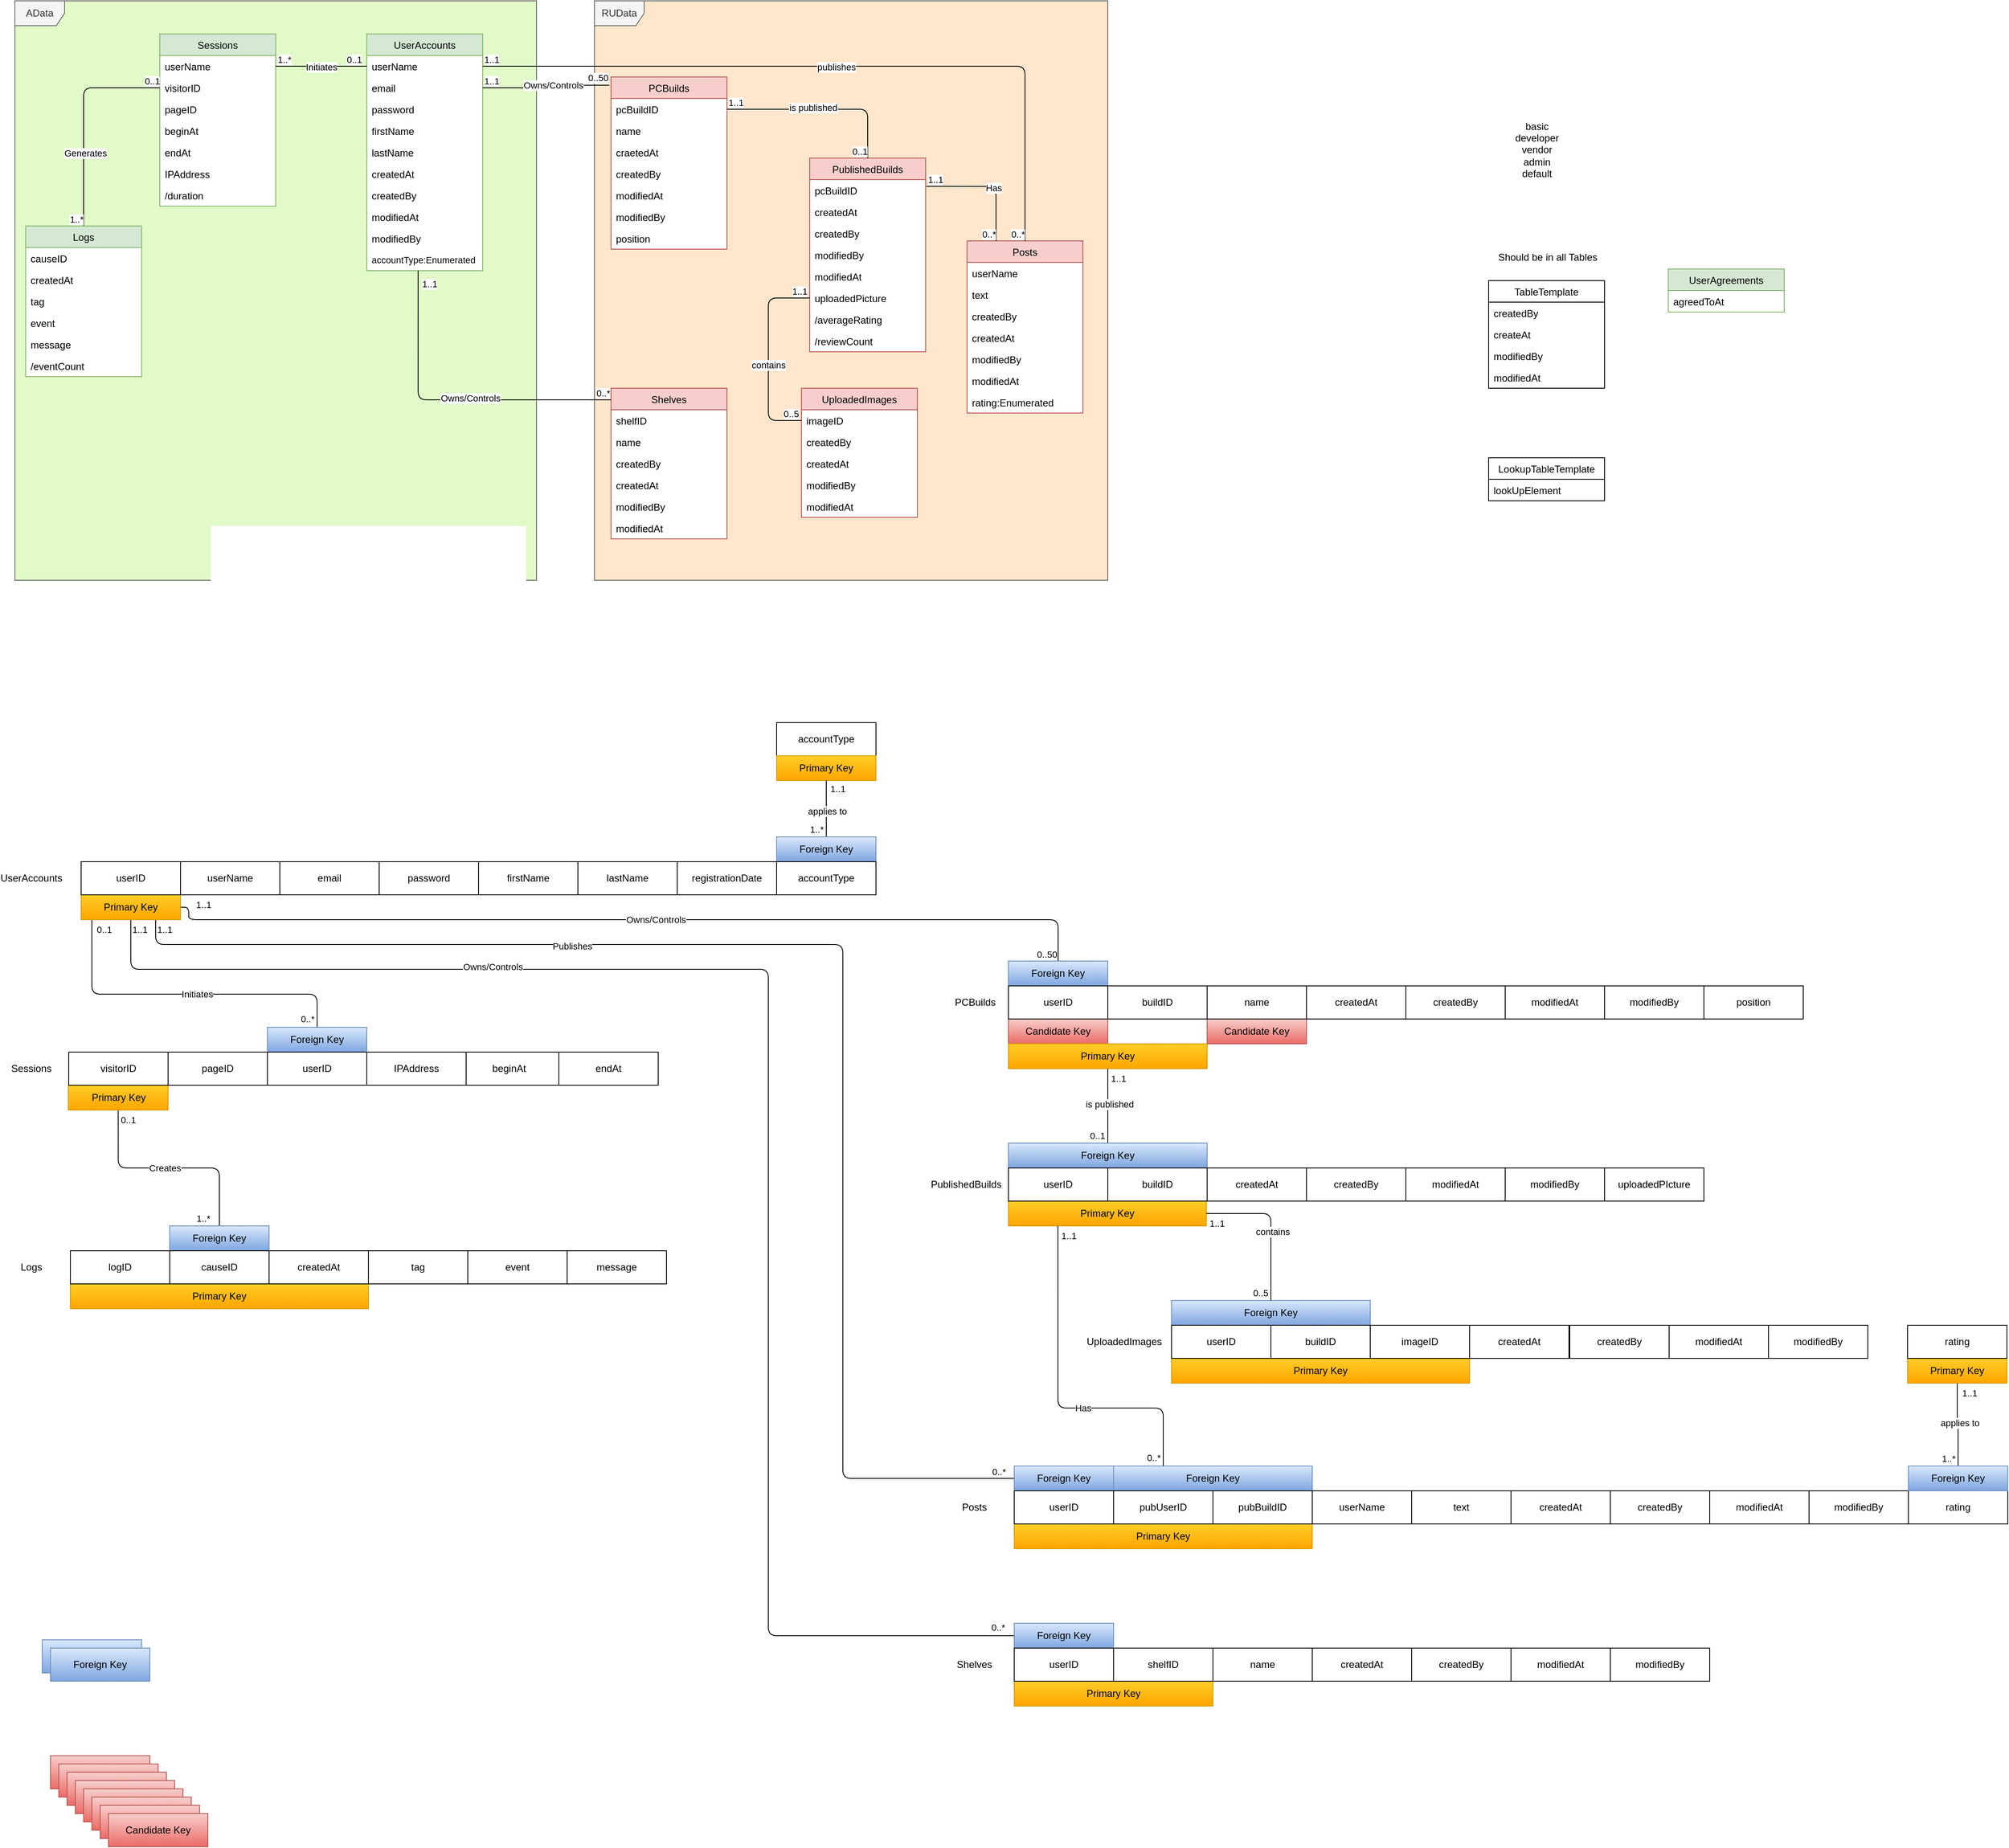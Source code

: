<mxfile version="13.9.9" type="device"><diagram id="tQbcAPSFG8Sa70v7Fd_i" name="Page-1"><mxGraphModel dx="1188" dy="817" grid="1" gridSize="10" guides="1" tooltips="1" connect="1" arrows="1" fold="1" page="1" pageScale="1" pageWidth="850" pageHeight="1100" math="0" shadow="0"><root><mxCell id="0"/><mxCell id="1" parent="0"/><mxCell id="CVM3pxF69ydnQr_IhTbP-4" value="RUData" style="shape=umlFrame;whiteSpace=wrap;html=1;recursiveResize=1;gradientDirection=north;swimlaneFillColor=#FFE6CC;strokeColor=#666666;fillColor=#f5f5f5;fontColor=#333333;" parent="1" vertex="1"><mxGeometry x="720" y="60" width="620" height="700" as="geometry"/></mxCell><mxCell id="CVM3pxF69ydnQr_IhTbP-2" value="AData" style="shape=umlFrame;whiteSpace=wrap;html=1;recursiveResize=1;gradientDirection=north;swimlaneFillColor=#E1FAC8;strokeColor=#666666;fillColor=#f5f5f5;fontColor=#333333;" parent="1" vertex="1"><mxGeometry x="20" y="60" width="630" height="700" as="geometry"/></mxCell><mxCell id="NkQqoSuQkbGVvQ7vuiUH-16" value="UserAccounts" style="swimlane;fontStyle=0;childLayout=stackLayout;horizontal=1;startSize=26;fillColor=#d5e8d4;horizontalStack=0;resizeParent=1;resizeParentMax=0;resizeLast=0;collapsible=1;marginBottom=0;strokeColor=#82b366;swimlaneFillColor=#ffffff;" parent="1" vertex="1"><mxGeometry x="445" y="100" width="140" height="286" as="geometry"/></mxCell><mxCell id="NkQqoSuQkbGVvQ7vuiUH-17" value="userName" style="text;strokeColor=none;fillColor=none;align=left;verticalAlign=top;spacingLeft=4;spacingRight=4;overflow=hidden;rotatable=0;points=[[0,0.5],[1,0.5]];portConstraint=eastwest;" parent="NkQqoSuQkbGVvQ7vuiUH-16" vertex="1"><mxGeometry y="26" width="140" height="26" as="geometry"/></mxCell><mxCell id="018C2AkyOv9_UQ_fTfeq-45" value="email" style="text;strokeColor=none;fillColor=none;align=left;verticalAlign=top;spacingLeft=4;spacingRight=4;overflow=hidden;rotatable=0;points=[[0,0.5],[1,0.5]];portConstraint=eastwest;" parent="NkQqoSuQkbGVvQ7vuiUH-16" vertex="1"><mxGeometry y="52" width="140" height="26" as="geometry"/></mxCell><mxCell id="018C2AkyOv9_UQ_fTfeq-76" value="password" style="text;strokeColor=none;fillColor=none;align=left;verticalAlign=top;spacingLeft=4;spacingRight=4;overflow=hidden;rotatable=0;points=[[0,0.5],[1,0.5]];portConstraint=eastwest;" parent="NkQqoSuQkbGVvQ7vuiUH-16" vertex="1"><mxGeometry y="78" width="140" height="26" as="geometry"/></mxCell><mxCell id="NkQqoSuQkbGVvQ7vuiUH-18" value="firstName" style="text;strokeColor=none;fillColor=none;align=left;verticalAlign=top;spacingLeft=4;spacingRight=4;overflow=hidden;rotatable=0;points=[[0,0.5],[1,0.5]];portConstraint=eastwest;" parent="NkQqoSuQkbGVvQ7vuiUH-16" vertex="1"><mxGeometry y="104" width="140" height="26" as="geometry"/></mxCell><mxCell id="NkQqoSuQkbGVvQ7vuiUH-19" value="lastName" style="text;strokeColor=none;fillColor=none;align=left;verticalAlign=top;spacingLeft=4;spacingRight=4;overflow=hidden;rotatable=0;points=[[0,0.5],[1,0.5]];portConstraint=eastwest;" parent="NkQqoSuQkbGVvQ7vuiUH-16" vertex="1"><mxGeometry y="130" width="140" height="26" as="geometry"/></mxCell><mxCell id="NkQqoSuQkbGVvQ7vuiUH-20" value="createdAt" style="text;strokeColor=none;fillColor=none;align=left;verticalAlign=top;spacingLeft=4;spacingRight=4;overflow=hidden;rotatable=0;points=[[0,0.5],[1,0.5]];portConstraint=eastwest;" parent="NkQqoSuQkbGVvQ7vuiUH-16" vertex="1"><mxGeometry y="156" width="140" height="26" as="geometry"/></mxCell><mxCell id="CVM3pxF69ydnQr_IhTbP-28" value="createdBy" style="text;strokeColor=none;fillColor=none;align=left;verticalAlign=top;spacingLeft=4;spacingRight=4;overflow=hidden;rotatable=0;points=[[0,0.5],[1,0.5]];portConstraint=eastwest;" parent="NkQqoSuQkbGVvQ7vuiUH-16" vertex="1"><mxGeometry y="182" width="140" height="26" as="geometry"/></mxCell><mxCell id="lXQ4MzpyIw330JL6luUl-97" value="modifiedAt" style="text;strokeColor=none;fillColor=none;align=left;verticalAlign=top;spacingLeft=4;spacingRight=4;overflow=hidden;rotatable=0;points=[[0,0.5],[1,0.5]];portConstraint=eastwest;" parent="NkQqoSuQkbGVvQ7vuiUH-16" vertex="1"><mxGeometry y="208" width="140" height="26" as="geometry"/></mxCell><mxCell id="CVM3pxF69ydnQr_IhTbP-27" value="modifiedBy" style="text;strokeColor=none;fillColor=none;align=left;verticalAlign=top;spacingLeft=4;spacingRight=4;overflow=hidden;rotatable=0;points=[[0,0.5],[1,0.5]];portConstraint=eastwest;" parent="NkQqoSuQkbGVvQ7vuiUH-16" vertex="1"><mxGeometry y="234" width="140" height="26" as="geometry"/></mxCell><mxCell id="NkQqoSuQkbGVvQ7vuiUH-21" value="accountType:Enumerated" style="text;strokeColor=none;fillColor=none;align=left;verticalAlign=top;spacingLeft=4;spacingRight=4;overflow=hidden;rotatable=0;points=[[0,0.5],[1,0.5]];portConstraint=eastwest;fontSize=11;" parent="NkQqoSuQkbGVvQ7vuiUH-16" vertex="1"><mxGeometry y="260" width="140" height="26" as="geometry"/></mxCell><mxCell id="NkQqoSuQkbGVvQ7vuiUH-29" value="Sessions" style="swimlane;fontStyle=0;childLayout=stackLayout;horizontal=1;startSize=26;fillColor=#d5e8d4;horizontalStack=0;resizeParent=1;resizeParentMax=0;resizeLast=0;collapsible=1;marginBottom=0;strokeColor=#82b366;swimlaneFillColor=#ffffff;" parent="1" vertex="1"><mxGeometry x="195" y="100" width="140" height="208" as="geometry"/></mxCell><mxCell id="018C2AkyOv9_UQ_fTfeq-44" value="userName" style="text;strokeColor=none;fillColor=none;align=left;verticalAlign=top;spacingLeft=4;spacingRight=4;overflow=hidden;rotatable=0;points=[[0,0.5],[1,0.5]];portConstraint=eastwest;" parent="NkQqoSuQkbGVvQ7vuiUH-29" vertex="1"><mxGeometry y="26" width="140" height="26" as="geometry"/></mxCell><mxCell id="NkQqoSuQkbGVvQ7vuiUH-30" value="visitorID" style="text;strokeColor=none;fillColor=none;align=left;verticalAlign=top;spacingLeft=4;spacingRight=4;overflow=hidden;rotatable=0;points=[[0,0.5],[1,0.5]];portConstraint=eastwest;" parent="NkQqoSuQkbGVvQ7vuiUH-29" vertex="1"><mxGeometry y="52" width="140" height="26" as="geometry"/></mxCell><mxCell id="zWk2AW5mqIdGKArSNJAU-1" value="pageID" style="text;strokeColor=none;fillColor=none;align=left;verticalAlign=top;spacingLeft=4;spacingRight=4;overflow=hidden;rotatable=0;points=[[0,0.5],[1,0.5]];portConstraint=eastwest;" parent="NkQqoSuQkbGVvQ7vuiUH-29" vertex="1"><mxGeometry y="78" width="140" height="26" as="geometry"/></mxCell><mxCell id="NkQqoSuQkbGVvQ7vuiUH-31" value="beginAt" style="text;strokeColor=none;fillColor=none;align=left;verticalAlign=top;spacingLeft=4;spacingRight=4;overflow=hidden;rotatable=0;points=[[0,0.5],[1,0.5]];portConstraint=eastwest;" parent="NkQqoSuQkbGVvQ7vuiUH-29" vertex="1"><mxGeometry y="104" width="140" height="26" as="geometry"/></mxCell><mxCell id="NkQqoSuQkbGVvQ7vuiUH-32" value="endAt" style="text;strokeColor=none;fillColor=none;align=left;verticalAlign=top;spacingLeft=4;spacingRight=4;overflow=hidden;rotatable=0;points=[[0,0.5],[1,0.5]];portConstraint=eastwest;" parent="NkQqoSuQkbGVvQ7vuiUH-29" vertex="1"><mxGeometry y="130" width="140" height="26" as="geometry"/></mxCell><mxCell id="018C2AkyOv9_UQ_fTfeq-55" value="IPAddress" style="text;strokeColor=none;fillColor=none;align=left;verticalAlign=top;spacingLeft=4;spacingRight=4;overflow=hidden;rotatable=0;points=[[0,0.5],[1,0.5]];portConstraint=eastwest;" parent="NkQqoSuQkbGVvQ7vuiUH-29" vertex="1"><mxGeometry y="156" width="140" height="26" as="geometry"/></mxCell><mxCell id="NkQqoSuQkbGVvQ7vuiUH-42" value="/duration" style="text;strokeColor=none;fillColor=none;align=left;verticalAlign=top;spacingLeft=4;spacingRight=4;overflow=hidden;rotatable=0;points=[[0,0.5],[1,0.5]];portConstraint=eastwest;" parent="NkQqoSuQkbGVvQ7vuiUH-29" vertex="1"><mxGeometry y="182" width="140" height="26" as="geometry"/></mxCell><mxCell id="NkQqoSuQkbGVvQ7vuiUH-100" value="PublishedBuilds" style="swimlane;fontStyle=0;childLayout=stackLayout;horizontal=1;startSize=26;fillColor=#f8cecc;horizontalStack=0;resizeParent=1;resizeParentMax=0;resizeLast=0;collapsible=1;marginBottom=0;strokeColor=#b85450;swimlaneFillColor=#ffffff;" parent="1" vertex="1"><mxGeometry x="980" y="250" width="140" height="234" as="geometry"/></mxCell><mxCell id="NkQqoSuQkbGVvQ7vuiUH-101" value="pcBuildID" style="text;strokeColor=none;fillColor=none;align=left;verticalAlign=top;spacingLeft=4;spacingRight=4;overflow=hidden;rotatable=0;points=[[0,0.5],[1,0.5]];portConstraint=eastwest;" parent="NkQqoSuQkbGVvQ7vuiUH-100" vertex="1"><mxGeometry y="26" width="140" height="26" as="geometry"/></mxCell><mxCell id="CVM3pxF69ydnQr_IhTbP-5" value="createdAt" style="text;strokeColor=none;fillColor=none;align=left;verticalAlign=top;spacingLeft=4;spacingRight=4;overflow=hidden;rotatable=0;points=[[0,0.5],[1,0.5]];portConstraint=eastwest;" parent="NkQqoSuQkbGVvQ7vuiUH-100" vertex="1"><mxGeometry y="52" width="140" height="26" as="geometry"/></mxCell><mxCell id="CVM3pxF69ydnQr_IhTbP-6" value="createdBy" style="text;strokeColor=none;fillColor=none;align=left;verticalAlign=top;spacingLeft=4;spacingRight=4;overflow=hidden;rotatable=0;points=[[0,0.5],[1,0.5]];portConstraint=eastwest;" parent="NkQqoSuQkbGVvQ7vuiUH-100" vertex="1"><mxGeometry y="78" width="140" height="26" as="geometry"/></mxCell><mxCell id="CVM3pxF69ydnQr_IhTbP-7" value="modifiedBy" style="text;strokeColor=none;fillColor=none;align=left;verticalAlign=top;spacingLeft=4;spacingRight=4;overflow=hidden;rotatable=0;points=[[0,0.5],[1,0.5]];portConstraint=eastwest;" parent="NkQqoSuQkbGVvQ7vuiUH-100" vertex="1"><mxGeometry y="104" width="140" height="26" as="geometry"/></mxCell><mxCell id="CVM3pxF69ydnQr_IhTbP-8" value="modifiedAt" style="text;strokeColor=none;fillColor=none;align=left;verticalAlign=top;spacingLeft=4;spacingRight=4;overflow=hidden;rotatable=0;points=[[0,0.5],[1,0.5]];portConstraint=eastwest;" parent="NkQqoSuQkbGVvQ7vuiUH-100" vertex="1"><mxGeometry y="130" width="140" height="26" as="geometry"/></mxCell><mxCell id="CVM3pxF69ydnQr_IhTbP-12" value="uploadedPicture" style="text;strokeColor=none;fillColor=none;align=left;verticalAlign=top;spacingLeft=4;spacingRight=4;overflow=hidden;rotatable=0;points=[[0,0.5],[1,0.5]];portConstraint=eastwest;" parent="NkQqoSuQkbGVvQ7vuiUH-100" vertex="1"><mxGeometry y="156" width="140" height="26" as="geometry"/></mxCell><mxCell id="NkQqoSuQkbGVvQ7vuiUH-229" value="/averageRating" style="text;strokeColor=none;fillColor=none;align=left;verticalAlign=top;spacingLeft=4;spacingRight=4;overflow=hidden;rotatable=0;points=[[0,0.5],[1,0.5]];portConstraint=eastwest;" parent="NkQqoSuQkbGVvQ7vuiUH-100" vertex="1"><mxGeometry y="182" width="140" height="26" as="geometry"/></mxCell><mxCell id="NkQqoSuQkbGVvQ7vuiUH-228" value="/reviewCount" style="text;strokeColor=none;fillColor=none;align=left;verticalAlign=top;spacingLeft=4;spacingRight=4;overflow=hidden;rotatable=0;points=[[0,0.5],[1,0.5]];portConstraint=eastwest;" parent="NkQqoSuQkbGVvQ7vuiUH-100" vertex="1"><mxGeometry y="208" width="140" height="26" as="geometry"/></mxCell><mxCell id="NkQqoSuQkbGVvQ7vuiUH-48" value="Shelves" style="swimlane;fontStyle=0;childLayout=stackLayout;horizontal=1;startSize=26;fillColor=#f8cecc;horizontalStack=0;resizeParent=1;resizeParentMax=0;resizeLast=0;collapsible=1;marginBottom=0;strokeColor=#b85450;swimlaneFillColor=#ffffff;" parent="1" vertex="1"><mxGeometry x="740" y="528" width="140" height="182" as="geometry"/></mxCell><mxCell id="018C2AkyOv9_UQ_fTfeq-75" value="shelfID" style="text;strokeColor=none;fillColor=none;align=left;verticalAlign=top;spacingLeft=4;spacingRight=4;overflow=hidden;rotatable=0;points=[[0,0.5],[1,0.5]];portConstraint=eastwest;" parent="NkQqoSuQkbGVvQ7vuiUH-48" vertex="1"><mxGeometry y="26" width="140" height="26" as="geometry"/></mxCell><mxCell id="NkQqoSuQkbGVvQ7vuiUH-49" value="name" style="text;strokeColor=none;fillColor=none;align=left;verticalAlign=top;spacingLeft=4;spacingRight=4;overflow=hidden;rotatable=0;points=[[0,0.5],[1,0.5]];portConstraint=eastwest;" parent="NkQqoSuQkbGVvQ7vuiUH-48" vertex="1"><mxGeometry y="52" width="140" height="26" as="geometry"/></mxCell><mxCell id="CVM3pxF69ydnQr_IhTbP-29" value="createdBy" style="text;strokeColor=none;fillColor=none;align=left;verticalAlign=top;spacingLeft=4;spacingRight=4;overflow=hidden;rotatable=0;points=[[0,0.5],[1,0.5]];portConstraint=eastwest;" parent="NkQqoSuQkbGVvQ7vuiUH-48" vertex="1"><mxGeometry y="78" width="140" height="26" as="geometry"/></mxCell><mxCell id="CVM3pxF69ydnQr_IhTbP-30" value="createdAt" style="text;strokeColor=none;fillColor=none;align=left;verticalAlign=top;spacingLeft=4;spacingRight=4;overflow=hidden;rotatable=0;points=[[0,0.5],[1,0.5]];portConstraint=eastwest;" parent="NkQqoSuQkbGVvQ7vuiUH-48" vertex="1"><mxGeometry y="104" width="140" height="26" as="geometry"/></mxCell><mxCell id="CVM3pxF69ydnQr_IhTbP-31" value="modifiedBy" style="text;strokeColor=none;fillColor=none;align=left;verticalAlign=top;spacingLeft=4;spacingRight=4;overflow=hidden;rotatable=0;points=[[0,0.5],[1,0.5]];portConstraint=eastwest;" parent="NkQqoSuQkbGVvQ7vuiUH-48" vertex="1"><mxGeometry y="130" width="140" height="26" as="geometry"/></mxCell><mxCell id="CVM3pxF69ydnQr_IhTbP-32" value="modifiedAt" style="text;strokeColor=none;fillColor=none;align=left;verticalAlign=top;spacingLeft=4;spacingRight=4;overflow=hidden;rotatable=0;points=[[0,0.5],[1,0.5]];portConstraint=eastwest;" parent="NkQqoSuQkbGVvQ7vuiUH-48" vertex="1"><mxGeometry y="156" width="140" height="26" as="geometry"/></mxCell><mxCell id="NkQqoSuQkbGVvQ7vuiUH-44" value="PCBuilds" style="swimlane;fontStyle=0;childLayout=stackLayout;horizontal=1;startSize=26;fillColor=#f8cecc;horizontalStack=0;resizeParent=1;resizeParentMax=0;resizeLast=0;collapsible=1;marginBottom=0;strokeColor=#b85450;swimlaneFillColor=#ffffff;" parent="1" vertex="1"><mxGeometry x="740" y="152" width="140" height="208" as="geometry"/></mxCell><mxCell id="NkQqoSuQkbGVvQ7vuiUH-45" value="pcBuildID" style="text;strokeColor=none;fillColor=none;align=left;verticalAlign=top;spacingLeft=4;spacingRight=4;overflow=hidden;rotatable=0;points=[[0,0.5],[1,0.5]];portConstraint=eastwest;" parent="NkQqoSuQkbGVvQ7vuiUH-44" vertex="1"><mxGeometry y="26" width="140" height="26" as="geometry"/></mxCell><mxCell id="018C2AkyOv9_UQ_fTfeq-61" value="name" style="text;strokeColor=none;fillColor=none;align=left;verticalAlign=top;spacingLeft=4;spacingRight=4;overflow=hidden;rotatable=0;points=[[0,0.5],[1,0.5]];portConstraint=eastwest;" parent="NkQqoSuQkbGVvQ7vuiUH-44" vertex="1"><mxGeometry y="52" width="140" height="26" as="geometry"/></mxCell><mxCell id="lXQ4MzpyIw330JL6luUl-95" value="craetedAt" style="text;strokeColor=none;fillColor=none;align=left;verticalAlign=top;spacingLeft=4;spacingRight=4;overflow=hidden;rotatable=0;points=[[0,0.5],[1,0.5]];portConstraint=eastwest;" parent="NkQqoSuQkbGVvQ7vuiUH-44" vertex="1"><mxGeometry y="78" width="140" height="26" as="geometry"/></mxCell><mxCell id="CVM3pxF69ydnQr_IhTbP-33" value="createdBy" style="text;strokeColor=none;fillColor=none;align=left;verticalAlign=top;spacingLeft=4;spacingRight=4;overflow=hidden;rotatable=0;points=[[0,0.5],[1,0.5]];portConstraint=eastwest;" parent="NkQqoSuQkbGVvQ7vuiUH-44" vertex="1"><mxGeometry y="104" width="140" height="26" as="geometry"/></mxCell><mxCell id="lXQ4MzpyIw330JL6luUl-96" value="modifiedAt" style="text;strokeColor=none;fillColor=none;align=left;verticalAlign=top;spacingLeft=4;spacingRight=4;overflow=hidden;rotatable=0;points=[[0,0.5],[1,0.5]];portConstraint=eastwest;" parent="NkQqoSuQkbGVvQ7vuiUH-44" vertex="1"><mxGeometry y="130" width="140" height="26" as="geometry"/></mxCell><mxCell id="CVM3pxF69ydnQr_IhTbP-34" value="modifiedBy" style="text;strokeColor=none;fillColor=none;align=left;verticalAlign=top;spacingLeft=4;spacingRight=4;overflow=hidden;rotatable=0;points=[[0,0.5],[1,0.5]];portConstraint=eastwest;" parent="NkQqoSuQkbGVvQ7vuiUH-44" vertex="1"><mxGeometry y="156" width="140" height="26" as="geometry"/></mxCell><mxCell id="018C2AkyOv9_UQ_fTfeq-42" value="position" style="text;strokeColor=none;fillColor=none;align=left;verticalAlign=top;spacingLeft=4;spacingRight=4;overflow=hidden;rotatable=0;points=[[0,0.5],[1,0.5]];portConstraint=eastwest;" parent="NkQqoSuQkbGVvQ7vuiUH-44" vertex="1"><mxGeometry y="182" width="140" height="26" as="geometry"/></mxCell><mxCell id="018C2AkyOv9_UQ_fTfeq-9" value="" style="endArrow=none;html=1;edgeStyle=orthogonalEdgeStyle;entryX=0;entryY=0.077;entryDx=0;entryDy=0;entryPerimeter=0;exitX=0.443;exitY=1;exitDx=0;exitDy=0;exitPerimeter=0;" parent="1" source="NkQqoSuQkbGVvQ7vuiUH-21" target="NkQqoSuQkbGVvQ7vuiUH-48" edge="1"><mxGeometry relative="1" as="geometry"><mxPoint x="700" y="310" as="sourcePoint"/><mxPoint x="660" y="501" as="targetPoint"/></mxGeometry></mxCell><mxCell id="018C2AkyOv9_UQ_fTfeq-10" value="1..1" style="edgeLabel;resizable=0;html=1;align=left;verticalAlign=bottom;" parent="018C2AkyOv9_UQ_fTfeq-9" connectable="0" vertex="1"><mxGeometry x="-1" relative="1" as="geometry"><mxPoint x="2.98" y="24" as="offset"/></mxGeometry></mxCell><mxCell id="018C2AkyOv9_UQ_fTfeq-11" value="0..*" style="edgeLabel;resizable=0;html=1;align=right;verticalAlign=bottom;" parent="018C2AkyOv9_UQ_fTfeq-9" connectable="0" vertex="1"><mxGeometry x="1" relative="1" as="geometry"/></mxCell><mxCell id="018C2AkyOv9_UQ_fTfeq-12" value="Owns/Controls" style="edgeLabel;html=1;align=center;verticalAlign=middle;resizable=0;points=[];" parent="018C2AkyOv9_UQ_fTfeq-9" vertex="1" connectable="0"><mxGeometry x="-0.12" y="-32" relative="1" as="geometry"><mxPoint x="48.0" y="-34" as="offset"/></mxGeometry></mxCell><mxCell id="018C2AkyOv9_UQ_fTfeq-30" value="" style="endArrow=none;html=1;edgeStyle=orthogonalEdgeStyle;entryX=-0.014;entryY=0.048;entryDx=0;entryDy=0;entryPerimeter=0;exitX=1;exitY=0.5;exitDx=0;exitDy=0;" parent="1" source="018C2AkyOv9_UQ_fTfeq-45" target="NkQqoSuQkbGVvQ7vuiUH-44" edge="1"><mxGeometry relative="1" as="geometry"><mxPoint x="690" y="570" as="sourcePoint"/><mxPoint x="740" y="542" as="targetPoint"/></mxGeometry></mxCell><mxCell id="018C2AkyOv9_UQ_fTfeq-31" value="1..1" style="edgeLabel;resizable=0;html=1;align=left;verticalAlign=bottom;" parent="018C2AkyOv9_UQ_fTfeq-30" connectable="0" vertex="1"><mxGeometry x="-1" relative="1" as="geometry"/></mxCell><mxCell id="018C2AkyOv9_UQ_fTfeq-32" value="0..50" style="edgeLabel;resizable=0;html=1;align=right;verticalAlign=bottom;" parent="018C2AkyOv9_UQ_fTfeq-30" connectable="0" vertex="1"><mxGeometry x="1" relative="1" as="geometry"/></mxCell><mxCell id="018C2AkyOv9_UQ_fTfeq-33" value="Owns/Controls" style="edgeLabel;html=1;align=center;verticalAlign=middle;resizable=0;points=[];" parent="018C2AkyOv9_UQ_fTfeq-30" vertex="1" connectable="0"><mxGeometry x="0.405" relative="1" as="geometry"><mxPoint x="-22" as="offset"/></mxGeometry></mxCell><mxCell id="018C2AkyOv9_UQ_fTfeq-34" value="" style="endArrow=none;html=1;edgeStyle=orthogonalEdgeStyle;exitX=0;exitY=0.5;exitDx=0;exitDy=0;entryX=0.5;entryY=0;entryDx=0;entryDy=0;" parent="1" source="NkQqoSuQkbGVvQ7vuiUH-30" target="NkQqoSuQkbGVvQ7vuiUH-22" edge="1"><mxGeometry relative="1" as="geometry"><mxPoint x="410" y="540" as="sourcePoint"/><mxPoint x="570" y="540" as="targetPoint"/></mxGeometry></mxCell><mxCell id="018C2AkyOv9_UQ_fTfeq-35" value="0..1" style="edgeLabel;resizable=0;html=1;align=left;verticalAlign=bottom;" parent="018C2AkyOv9_UQ_fTfeq-34" connectable="0" vertex="1"><mxGeometry x="-1" relative="1" as="geometry"><mxPoint x="-20" as="offset"/></mxGeometry></mxCell><mxCell id="018C2AkyOv9_UQ_fTfeq-36" value="1..*" style="edgeLabel;resizable=0;html=1;align=right;verticalAlign=bottom;" parent="018C2AkyOv9_UQ_fTfeq-34" connectable="0" vertex="1"><mxGeometry x="1" relative="1" as="geometry"/></mxCell><mxCell id="018C2AkyOv9_UQ_fTfeq-37" value="Generates" style="edgeLabel;html=1;align=center;verticalAlign=middle;resizable=0;points=[];" parent="018C2AkyOv9_UQ_fTfeq-34" vertex="1" connectable="0"><mxGeometry x="0.317" y="2" relative="1" as="geometry"><mxPoint as="offset"/></mxGeometry></mxCell><mxCell id="NkQqoSuQkbGVvQ7vuiUH-22" value="Logs" style="swimlane;fontStyle=0;childLayout=stackLayout;horizontal=1;startSize=26;fillColor=#d5e8d4;horizontalStack=0;resizeParent=1;resizeParentMax=0;resizeLast=0;collapsible=1;marginBottom=0;strokeColor=#82b366;swimlaneFillColor=#ffffff;" parent="1" vertex="1"><mxGeometry x="33" y="332" width="140" height="182" as="geometry"/></mxCell><mxCell id="NkQqoSuQkbGVvQ7vuiUH-23" value="causeID" style="text;strokeColor=none;fillColor=none;align=left;verticalAlign=top;spacingLeft=4;spacingRight=4;overflow=hidden;rotatable=0;points=[[0,0.5],[1,0.5]];portConstraint=eastwest;" parent="NkQqoSuQkbGVvQ7vuiUH-22" vertex="1"><mxGeometry y="26" width="140" height="26" as="geometry"/></mxCell><mxCell id="NkQqoSuQkbGVvQ7vuiUH-24" value="createdAt" style="text;strokeColor=none;fillColor=none;align=left;verticalAlign=top;spacingLeft=4;spacingRight=4;overflow=hidden;rotatable=0;points=[[0,0.5],[1,0.5]];portConstraint=eastwest;" parent="NkQqoSuQkbGVvQ7vuiUH-22" vertex="1"><mxGeometry y="52" width="140" height="26" as="geometry"/></mxCell><mxCell id="NkQqoSuQkbGVvQ7vuiUH-26" value="tag" style="text;strokeColor=none;fillColor=none;align=left;verticalAlign=top;spacingLeft=4;spacingRight=4;overflow=hidden;rotatable=0;points=[[0,0.5],[1,0.5]];portConstraint=eastwest;" parent="NkQqoSuQkbGVvQ7vuiUH-22" vertex="1"><mxGeometry y="78" width="140" height="26" as="geometry"/></mxCell><mxCell id="NkQqoSuQkbGVvQ7vuiUH-25" value="event" style="text;strokeColor=none;fillColor=none;align=left;verticalAlign=top;spacingLeft=4;spacingRight=4;overflow=hidden;rotatable=0;points=[[0,0.5],[1,0.5]];portConstraint=eastwest;" parent="NkQqoSuQkbGVvQ7vuiUH-22" vertex="1"><mxGeometry y="104" width="140" height="26" as="geometry"/></mxCell><mxCell id="NkQqoSuQkbGVvQ7vuiUH-27" value="message" style="text;strokeColor=none;fillColor=none;align=left;verticalAlign=top;spacingLeft=4;spacingRight=4;overflow=hidden;rotatable=0;points=[[0,0.5],[1,0.5]];portConstraint=eastwest;" parent="NkQqoSuQkbGVvQ7vuiUH-22" vertex="1"><mxGeometry y="130" width="140" height="26" as="geometry"/></mxCell><mxCell id="NkQqoSuQkbGVvQ7vuiUH-28" value="/eventCount" style="text;strokeColor=none;fillColor=none;align=left;verticalAlign=top;spacingLeft=4;spacingRight=4;overflow=hidden;rotatable=0;points=[[0,0.5],[1,0.5]];portConstraint=eastwest;" parent="NkQqoSuQkbGVvQ7vuiUH-22" vertex="1"><mxGeometry y="156" width="140" height="26" as="geometry"/></mxCell><mxCell id="NkQqoSuQkbGVvQ7vuiUH-110" value="Posts" style="swimlane;fontStyle=0;childLayout=stackLayout;horizontal=1;startSize=26;fillColor=#f8cecc;horizontalStack=0;resizeParent=1;resizeParentMax=0;resizeLast=0;collapsible=1;marginBottom=0;strokeColor=#b85450;swimlaneFillColor=#ffffff;" parent="1" vertex="1"><mxGeometry x="1170" y="350" width="140" height="208" as="geometry"/></mxCell><mxCell id="NkQqoSuQkbGVvQ7vuiUH-111" value="userName" style="text;strokeColor=none;fillColor=none;align=left;verticalAlign=top;spacingLeft=4;spacingRight=4;overflow=hidden;rotatable=0;points=[[0,0.5],[1,0.5]];portConstraint=eastwest;" parent="NkQqoSuQkbGVvQ7vuiUH-110" vertex="1"><mxGeometry y="26" width="140" height="26" as="geometry"/></mxCell><mxCell id="NkQqoSuQkbGVvQ7vuiUH-113" value="text" style="text;strokeColor=none;fillColor=none;align=left;verticalAlign=top;spacingLeft=4;spacingRight=4;overflow=hidden;rotatable=0;points=[[0,0.5],[1,0.5]];portConstraint=eastwest;" parent="NkQqoSuQkbGVvQ7vuiUH-110" vertex="1"><mxGeometry y="52" width="140" height="26" as="geometry"/></mxCell><mxCell id="NkQqoSuQkbGVvQ7vuiUH-114" value="createdBy" style="text;strokeColor=none;fillColor=none;align=left;verticalAlign=top;spacingLeft=4;spacingRight=4;overflow=hidden;rotatable=0;points=[[0,0.5],[1,0.5]];portConstraint=eastwest;" parent="NkQqoSuQkbGVvQ7vuiUH-110" vertex="1"><mxGeometry y="78" width="140" height="26" as="geometry"/></mxCell><mxCell id="CVM3pxF69ydnQr_IhTbP-9" value="createdAt" style="text;strokeColor=none;fillColor=none;align=left;verticalAlign=top;spacingLeft=4;spacingRight=4;overflow=hidden;rotatable=0;points=[[0,0.5],[1,0.5]];portConstraint=eastwest;" parent="NkQqoSuQkbGVvQ7vuiUH-110" vertex="1"><mxGeometry y="104" width="140" height="26" as="geometry"/></mxCell><mxCell id="CVM3pxF69ydnQr_IhTbP-10" value="modifiedBy" style="text;strokeColor=none;fillColor=none;align=left;verticalAlign=top;spacingLeft=4;spacingRight=4;overflow=hidden;rotatable=0;points=[[0,0.5],[1,0.5]];portConstraint=eastwest;" parent="NkQqoSuQkbGVvQ7vuiUH-110" vertex="1"><mxGeometry y="130" width="140" height="26" as="geometry"/></mxCell><mxCell id="CVM3pxF69ydnQr_IhTbP-11" value="modifiedAt" style="text;strokeColor=none;fillColor=none;align=left;verticalAlign=top;spacingLeft=4;spacingRight=4;overflow=hidden;rotatable=0;points=[[0,0.5],[1,0.5]];portConstraint=eastwest;" parent="NkQqoSuQkbGVvQ7vuiUH-110" vertex="1"><mxGeometry y="156" width="140" height="26" as="geometry"/></mxCell><mxCell id="NkQqoSuQkbGVvQ7vuiUH-115" value="rating:Enumerated" style="text;strokeColor=none;fillColor=none;align=left;verticalAlign=top;spacingLeft=4;spacingRight=4;overflow=hidden;rotatable=0;points=[[0,0.5],[1,0.5]];portConstraint=eastwest;" parent="NkQqoSuQkbGVvQ7vuiUH-110" vertex="1"><mxGeometry y="182" width="140" height="26" as="geometry"/></mxCell><mxCell id="018C2AkyOv9_UQ_fTfeq-51" value="" style="endArrow=none;html=1;edgeStyle=orthogonalEdgeStyle;exitX=0;exitY=0.5;exitDx=0;exitDy=0;entryX=1;entryY=0.5;entryDx=0;entryDy=0;" parent="1" source="NkQqoSuQkbGVvQ7vuiUH-17" target="018C2AkyOv9_UQ_fTfeq-44" edge="1"><mxGeometry relative="1" as="geometry"><mxPoint x="490" y="480" as="sourcePoint"/><mxPoint x="650" y="480" as="targetPoint"/></mxGeometry></mxCell><mxCell id="018C2AkyOv9_UQ_fTfeq-52" value="0..1" style="edgeLabel;resizable=0;html=1;align=left;verticalAlign=bottom;" parent="018C2AkyOv9_UQ_fTfeq-51" connectable="0" vertex="1"><mxGeometry x="-1" relative="1" as="geometry"><mxPoint x="-26" as="offset"/></mxGeometry></mxCell><mxCell id="018C2AkyOv9_UQ_fTfeq-53" value="1..*" style="edgeLabel;resizable=0;html=1;align=right;verticalAlign=bottom;" parent="018C2AkyOv9_UQ_fTfeq-51" connectable="0" vertex="1"><mxGeometry x="1" relative="1" as="geometry"><mxPoint x="19.88" as="offset"/></mxGeometry></mxCell><mxCell id="018C2AkyOv9_UQ_fTfeq-54" value="Initiates" style="edgeLabel;html=1;align=center;verticalAlign=middle;resizable=0;points=[];" parent="018C2AkyOv9_UQ_fTfeq-51" vertex="1" connectable="0"><mxGeometry x="-0.148" y="19" relative="1" as="geometry"><mxPoint x="-8" y="-18" as="offset"/></mxGeometry></mxCell><mxCell id="eM6WbehiqVvWBPhs19IX-56" value="" style="endArrow=none;html=1;edgeStyle=orthogonalEdgeStyle;exitX=1;exitY=0.5;exitDx=0;exitDy=0;entryX=0.5;entryY=0;entryDx=0;entryDy=0;" parent="1" source="NkQqoSuQkbGVvQ7vuiUH-45" target="NkQqoSuQkbGVvQ7vuiUH-100" edge="1"><mxGeometry relative="1" as="geometry"><mxPoint x="1210" y="492" as="sourcePoint"/><mxPoint x="1370" y="492" as="targetPoint"/></mxGeometry></mxCell><mxCell id="eM6WbehiqVvWBPhs19IX-57" value="1..1" style="edgeLabel;resizable=0;html=1;align=left;verticalAlign=bottom;" parent="eM6WbehiqVvWBPhs19IX-56" connectable="0" vertex="1"><mxGeometry x="-1" relative="1" as="geometry"/></mxCell><mxCell id="eM6WbehiqVvWBPhs19IX-58" value="0..1" style="edgeLabel;resizable=0;html=1;align=right;verticalAlign=bottom;" parent="eM6WbehiqVvWBPhs19IX-56" connectable="0" vertex="1"><mxGeometry x="1" relative="1" as="geometry"/></mxCell><mxCell id="eM6WbehiqVvWBPhs19IX-59" value="is published" style="edgeLabel;html=1;align=center;verticalAlign=middle;resizable=0;points=[];" parent="eM6WbehiqVvWBPhs19IX-56" vertex="1" connectable="0"><mxGeometry x="-0.094" y="2" relative="1" as="geometry"><mxPoint as="offset"/></mxGeometry></mxCell><mxCell id="eM6WbehiqVvWBPhs19IX-60" value="" style="endArrow=none;html=1;edgeStyle=orthogonalEdgeStyle;exitX=1;exitY=0.5;exitDx=0;exitDy=0;entryX=0.5;entryY=0;entryDx=0;entryDy=0;" parent="1" source="NkQqoSuQkbGVvQ7vuiUH-17" target="NkQqoSuQkbGVvQ7vuiUH-110" edge="1"><mxGeometry relative="1" as="geometry"><mxPoint x="1210" y="630" as="sourcePoint"/><mxPoint x="1370" y="630" as="targetPoint"/><Array as="points"><mxPoint x="1240" y="139"/></Array></mxGeometry></mxCell><mxCell id="eM6WbehiqVvWBPhs19IX-61" value="1..1" style="edgeLabel;resizable=0;html=1;align=left;verticalAlign=bottom;" parent="eM6WbehiqVvWBPhs19IX-60" connectable="0" vertex="1"><mxGeometry x="-1" relative="1" as="geometry"/></mxCell><mxCell id="eM6WbehiqVvWBPhs19IX-62" value="0..*" style="edgeLabel;resizable=0;html=1;align=right;verticalAlign=bottom;" parent="eM6WbehiqVvWBPhs19IX-60" connectable="0" vertex="1"><mxGeometry x="1" relative="1" as="geometry"/></mxCell><mxCell id="eM6WbehiqVvWBPhs19IX-63" value="publishes" style="edgeLabel;html=1;align=center;verticalAlign=middle;resizable=0;points=[];" parent="eM6WbehiqVvWBPhs19IX-60" vertex="1" connectable="0"><mxGeometry x="0.006" y="-2" relative="1" as="geometry"><mxPoint x="-8.86" y="-1" as="offset"/></mxGeometry></mxCell><mxCell id="eM6WbehiqVvWBPhs19IX-64" value="" style="endArrow=none;html=1;edgeStyle=orthogonalEdgeStyle;exitX=1.006;exitY=0.146;exitDx=0;exitDy=0;exitPerimeter=0;entryX=0.25;entryY=0;entryDx=0;entryDy=0;" parent="1" source="NkQqoSuQkbGVvQ7vuiUH-100" target="NkQqoSuQkbGVvQ7vuiUH-110" edge="1"><mxGeometry relative="1" as="geometry"><mxPoint x="1043" y="560" as="sourcePoint"/><mxPoint x="1043" y="480" as="targetPoint"/></mxGeometry></mxCell><mxCell id="eM6WbehiqVvWBPhs19IX-65" value="1..1" style="edgeLabel;resizable=0;html=1;align=left;verticalAlign=bottom;" parent="eM6WbehiqVvWBPhs19IX-64" connectable="0" vertex="1"><mxGeometry x="-1" relative="1" as="geometry"/></mxCell><mxCell id="eM6WbehiqVvWBPhs19IX-66" value="0..*" style="edgeLabel;resizable=0;html=1;align=right;verticalAlign=bottom;" parent="eM6WbehiqVvWBPhs19IX-64" connectable="0" vertex="1"><mxGeometry x="1" relative="1" as="geometry"/></mxCell><mxCell id="lXQ4MzpyIw330JL6luUl-2" value="Has" style="edgeLabel;html=1;align=center;verticalAlign=middle;resizable=0;points=[];" parent="eM6WbehiqVvWBPhs19IX-64" vertex="1" connectable="0"><mxGeometry x="0.082" y="-2" relative="1" as="geometry"><mxPoint as="offset"/></mxGeometry></mxCell><mxCell id="lXQ4MzpyIw330JL6luUl-29" value="Foreign Key" style="rounded=0;whiteSpace=wrap;html=1;fontStyle=0;container=0;gradientColor=#7ea6e0;fillColor=#dae8fc;strokeColor=#6c8ebf;" parent="1" vertex="1"><mxGeometry x="53" y="2040" width="120" height="40" as="geometry"/></mxCell><mxCell id="lXQ4MzpyIw330JL6luUl-30" value="Foreign Key" style="rounded=0;whiteSpace=wrap;html=1;fontStyle=0;container=0;gradientColor=#7ea6e0;fillColor=#dae8fc;strokeColor=#6c8ebf;" parent="1" vertex="1"><mxGeometry x="63" y="2050" width="120" height="40" as="geometry"/></mxCell><mxCell id="lXQ4MzpyIw330JL6luUl-38" value="Candidate Key" style="rounded=0;whiteSpace=wrap;html=1;fontStyle=0;container=0;gradientColor=#ea6b66;fillColor=#f8cecc;strokeColor=#b85450;" parent="1" vertex="1"><mxGeometry x="63" y="2180" width="120" height="40" as="geometry"/></mxCell><mxCell id="lXQ4MzpyIw330JL6luUl-40" value="Candidate Key" style="rounded=0;whiteSpace=wrap;html=1;fontStyle=0;container=0;gradientColor=#ea6b66;fillColor=#f8cecc;strokeColor=#b85450;" parent="1" vertex="1"><mxGeometry x="73" y="2190" width="120" height="40" as="geometry"/></mxCell><mxCell id="lXQ4MzpyIw330JL6luUl-41" value="Candidate Key" style="rounded=0;whiteSpace=wrap;html=1;fontStyle=0;container=0;gradientColor=#ea6b66;fillColor=#f8cecc;strokeColor=#b85450;" parent="1" vertex="1"><mxGeometry x="83" y="2200" width="120" height="40" as="geometry"/></mxCell><mxCell id="lXQ4MzpyIw330JL6luUl-42" value="Candidate Key" style="rounded=0;whiteSpace=wrap;html=1;fontStyle=0;container=0;gradientColor=#ea6b66;fillColor=#f8cecc;strokeColor=#b85450;" parent="1" vertex="1"><mxGeometry x="93" y="2210" width="120" height="40" as="geometry"/></mxCell><mxCell id="lXQ4MzpyIw330JL6luUl-43" value="Candidate Key" style="rounded=0;whiteSpace=wrap;html=1;fontStyle=0;container=0;gradientColor=#ea6b66;fillColor=#f8cecc;strokeColor=#b85450;" parent="1" vertex="1"><mxGeometry x="103" y="2220" width="120" height="40" as="geometry"/></mxCell><mxCell id="lXQ4MzpyIw330JL6luUl-44" value="Candidate Key" style="rounded=0;whiteSpace=wrap;html=1;fontStyle=0;container=0;gradientColor=#ea6b66;fillColor=#f8cecc;strokeColor=#b85450;" parent="1" vertex="1"><mxGeometry x="113" y="2230" width="120" height="40" as="geometry"/></mxCell><mxCell id="lXQ4MzpyIw330JL6luUl-45" value="Candidate Key" style="rounded=0;whiteSpace=wrap;html=1;fontStyle=0;container=0;gradientColor=#ea6b66;fillColor=#f8cecc;strokeColor=#b85450;" parent="1" vertex="1"><mxGeometry x="123" y="2240" width="120" height="40" as="geometry"/></mxCell><mxCell id="lXQ4MzpyIw330JL6luUl-46" value="Candidate Key" style="rounded=0;whiteSpace=wrap;html=1;fontStyle=0;container=0;gradientColor=#ea6b66;fillColor=#f8cecc;strokeColor=#b85450;" parent="1" vertex="1"><mxGeometry x="133" y="2250" width="120" height="40" as="geometry"/></mxCell><mxCell id="lXQ4MzpyIw330JL6luUl-52" value="" style="endArrow=none;html=1;edgeStyle=orthogonalEdgeStyle;exitX=0.108;exitY=1;exitDx=0;exitDy=0;entryX=0.5;entryY=0;entryDx=0;entryDy=0;exitPerimeter=0;" parent="1" source="lXQ4MzpyIw330JL6luUl-28" target="lXQ4MzpyIw330JL6luUl-37" edge="1"><mxGeometry relative="1" as="geometry"><mxPoint x="613" y="1290" as="sourcePoint"/><mxPoint x="773" y="1290" as="targetPoint"/><Array as="points"><mxPoint x="113" y="1260"/><mxPoint x="385" y="1260"/></Array></mxGeometry></mxCell><mxCell id="lXQ4MzpyIw330JL6luUl-53" value="0..1" style="edgeLabel;resizable=0;html=1;align=left;verticalAlign=bottom;" parent="lXQ4MzpyIw330JL6luUl-52" connectable="0" vertex="1"><mxGeometry x="-1" relative="1" as="geometry"><mxPoint x="4.04" y="20" as="offset"/></mxGeometry></mxCell><mxCell id="lXQ4MzpyIw330JL6luUl-54" value="0..*" style="edgeLabel;resizable=0;html=1;align=right;verticalAlign=bottom;" parent="lXQ4MzpyIw330JL6luUl-52" connectable="0" vertex="1"><mxGeometry x="1" relative="1" as="geometry"><mxPoint x="-3" y="-1" as="offset"/></mxGeometry></mxCell><mxCell id="lXQ4MzpyIw330JL6luUl-55" value="Initiates" style="edgeLabel;html=1;align=center;verticalAlign=middle;resizable=0;points=[];" parent="lXQ4MzpyIw330JL6luUl-52" vertex="1" connectable="0"><mxGeometry x="0.242" y="-4" relative="1" as="geometry"><mxPoint x="-33" y="-4" as="offset"/></mxGeometry></mxCell><mxCell id="lXQ4MzpyIw330JL6luUl-56" value="" style="endArrow=none;html=1;edgeStyle=orthogonalEdgeStyle;exitX=0.5;exitY=1;exitDx=0;exitDy=0;entryX=0.5;entryY=0;entryDx=0;entryDy=0;" parent="1" source="lXQ4MzpyIw330JL6luUl-27" target="lXQ4MzpyIw330JL6luUl-35" edge="1"><mxGeometry relative="1" as="geometry"><mxPoint x="293" y="1430" as="sourcePoint"/><mxPoint x="353" y="1590" as="targetPoint"/></mxGeometry></mxCell><mxCell id="lXQ4MzpyIw330JL6luUl-57" value="0..1" style="edgeLabel;resizable=0;html=1;align=left;verticalAlign=bottom;" parent="lXQ4MzpyIw330JL6luUl-56" connectable="0" vertex="1"><mxGeometry x="-1" relative="1" as="geometry"><mxPoint x="1.5" y="20" as="offset"/></mxGeometry></mxCell><mxCell id="lXQ4MzpyIw330JL6luUl-58" value="1..*" style="edgeLabel;resizable=0;html=1;align=right;verticalAlign=bottom;" parent="lXQ4MzpyIw330JL6luUl-56" connectable="0" vertex="1"><mxGeometry x="1" relative="1" as="geometry"><mxPoint x="-10.24" as="offset"/></mxGeometry></mxCell><mxCell id="lXQ4MzpyIw330JL6luUl-59" value="Creates" style="edgeLabel;html=1;align=center;verticalAlign=middle;resizable=0;points=[];" parent="lXQ4MzpyIw330JL6luUl-56" vertex="1" connectable="0"><mxGeometry x="0.111" y="5" relative="1" as="geometry"><mxPoint x="-19.14" y="5" as="offset"/></mxGeometry></mxCell><mxCell id="lXQ4MzpyIw330JL6luUl-72" value="" style="endArrow=none;html=1;edgeStyle=orthogonalEdgeStyle;exitX=1;exitY=0.5;exitDx=0;exitDy=0;entryX=0.5;entryY=0;entryDx=0;entryDy=0;" parent="1" source="lXQ4MzpyIw330JL6luUl-28" target="lXQ4MzpyIw330JL6luUl-34" edge="1"><mxGeometry relative="1" as="geometry"><mxPoint x="743" y="1210" as="sourcePoint"/><mxPoint x="903" y="1210" as="targetPoint"/><Array as="points"><mxPoint x="230" y="1155"/><mxPoint x="230" y="1170"/><mxPoint x="1280" y="1170"/></Array></mxGeometry></mxCell><mxCell id="lXQ4MzpyIw330JL6luUl-73" value="1..1" style="edgeLabel;resizable=0;html=1;align=left;verticalAlign=bottom;" parent="lXQ4MzpyIw330JL6luUl-72" connectable="0" vertex="1"><mxGeometry x="-1" relative="1" as="geometry"><mxPoint x="17" y="5" as="offset"/></mxGeometry></mxCell><mxCell id="lXQ4MzpyIw330JL6luUl-74" value="0..50" style="edgeLabel;resizable=0;html=1;align=right;verticalAlign=bottom;" parent="lXQ4MzpyIw330JL6luUl-72" connectable="0" vertex="1"><mxGeometry x="1" relative="1" as="geometry"><mxPoint x="-1" as="offset"/></mxGeometry></mxCell><mxCell id="lXQ4MzpyIw330JL6luUl-82" value="Owns/Controls" style="edgeLabel;html=1;align=center;verticalAlign=middle;resizable=0;points=[];" parent="lXQ4MzpyIw330JL6luUl-72" vertex="1" connectable="0"><mxGeometry x="-0.095" relative="1" as="geometry"><mxPoint x="80" as="offset"/></mxGeometry></mxCell><mxCell id="lXQ4MzpyIw330JL6luUl-75" value="" style="endArrow=none;html=1;edgeStyle=orthogonalEdgeStyle;exitX=0.5;exitY=1;exitDx=0;exitDy=0;entryX=0;entryY=0.5;entryDx=0;entryDy=0;" parent="1" source="lXQ4MzpyIw330JL6luUl-28" target="lXQ4MzpyIw330JL6luUl-33" edge="1"><mxGeometry relative="1" as="geometry"><mxPoint x="743" y="1210" as="sourcePoint"/><mxPoint x="813" y="1670" as="targetPoint"/><Array as="points"><mxPoint x="160" y="1230"/><mxPoint x="930" y="1230"/><mxPoint x="930" y="2035"/></Array></mxGeometry></mxCell><mxCell id="lXQ4MzpyIw330JL6luUl-76" value="1..1" style="edgeLabel;resizable=0;html=1;align=left;verticalAlign=bottom;" parent="lXQ4MzpyIw330JL6luUl-75" connectable="0" vertex="1"><mxGeometry x="-1" relative="1" as="geometry"><mxPoint y="20" as="offset"/></mxGeometry></mxCell><mxCell id="lXQ4MzpyIw330JL6luUl-77" value="0..*" style="edgeLabel;resizable=0;html=1;align=right;verticalAlign=bottom;" parent="lXQ4MzpyIw330JL6luUl-75" connectable="0" vertex="1"><mxGeometry x="1" relative="1" as="geometry"><mxPoint x="-10.29" y="-2" as="offset"/></mxGeometry></mxCell><mxCell id="lXQ4MzpyIw330JL6luUl-83" value="Owns/Controls" style="edgeLabel;html=1;align=center;verticalAlign=middle;resizable=0;points=[];" parent="lXQ4MzpyIw330JL6luUl-75" vertex="1" connectable="0"><mxGeometry x="-0.486" y="3" relative="1" as="geometry"><mxPoint as="offset"/></mxGeometry></mxCell><mxCell id="lXQ4MzpyIw330JL6luUl-78" value="" style="endArrow=none;html=1;edgeStyle=orthogonalEdgeStyle;exitX=0.75;exitY=1;exitDx=0;exitDy=0;entryX=0;entryY=0.5;entryDx=0;entryDy=0;" parent="1" source="lXQ4MzpyIw330JL6luUl-28" target="lXQ4MzpyIw330JL6luUl-32" edge="1"><mxGeometry relative="1" as="geometry"><mxPoint x="743" y="1110" as="sourcePoint"/><mxPoint x="803" y="1634.706" as="targetPoint"/><Array as="points"><mxPoint x="190" y="1200"/><mxPoint x="1020" y="1200"/><mxPoint x="1020" y="1845"/></Array></mxGeometry></mxCell><mxCell id="lXQ4MzpyIw330JL6luUl-79" value="1..1" style="edgeLabel;resizable=0;html=1;align=left;verticalAlign=bottom;" parent="lXQ4MzpyIw330JL6luUl-78" connectable="0" vertex="1"><mxGeometry x="-1" relative="1" as="geometry"><mxPoint y="20" as="offset"/></mxGeometry></mxCell><mxCell id="lXQ4MzpyIw330JL6luUl-80" value="0..*" style="edgeLabel;resizable=0;html=1;align=right;verticalAlign=bottom;" parent="lXQ4MzpyIw330JL6luUl-78" connectable="0" vertex="1"><mxGeometry x="1" relative="1" as="geometry"><mxPoint x="-9.71" as="offset"/></mxGeometry></mxCell><mxCell id="lXQ4MzpyIw330JL6luUl-84" value="Publishes" style="edgeLabel;html=1;align=center;verticalAlign=middle;resizable=0;points=[];" parent="lXQ4MzpyIw330JL6luUl-78" vertex="1" connectable="0"><mxGeometry x="-0.378" y="-2" relative="1" as="geometry"><mxPoint as="offset"/></mxGeometry></mxCell><mxCell id="lXQ4MzpyIw330JL6luUl-98" value="UserAgreements" style="swimlane;fontStyle=0;childLayout=stackLayout;horizontal=1;startSize=26;fillColor=#d5e8d4;horizontalStack=0;resizeParent=1;resizeParentMax=0;resizeLast=0;collapsible=1;marginBottom=0;strokeColor=#82b366;swimlaneFillColor=#ffffff;" parent="1" vertex="1"><mxGeometry x="2017" y="384" width="140" height="52" as="geometry"/></mxCell><mxCell id="lXQ4MzpyIw330JL6luUl-99" value="agreedToAt" style="text;strokeColor=none;fillColor=none;align=left;verticalAlign=top;spacingLeft=4;spacingRight=4;overflow=hidden;rotatable=0;points=[[0,0.5],[1,0.5]];portConstraint=eastwest;" parent="lXQ4MzpyIw330JL6luUl-98" vertex="1"><mxGeometry y="26" width="140" height="26" as="geometry"/></mxCell><mxCell id="lXQ4MzpyIw330JL6luUl-113" value="TableTemplate" style="swimlane;fontStyle=0;childLayout=stackLayout;horizontal=1;startSize=26;fillColor=none;horizontalStack=0;resizeParent=1;resizeParentMax=0;resizeLast=0;collapsible=1;marginBottom=0;swimlaneFillColor=#ffffff;" parent="1" vertex="1"><mxGeometry x="1800" y="398" width="140" height="130" as="geometry"/></mxCell><mxCell id="lXQ4MzpyIw330JL6luUl-117" value="createdBy" style="text;strokeColor=none;fillColor=none;align=left;verticalAlign=top;spacingLeft=4;spacingRight=4;overflow=hidden;rotatable=0;points=[[0,0.5],[1,0.5]];portConstraint=eastwest;" parent="lXQ4MzpyIw330JL6luUl-113" vertex="1"><mxGeometry y="26" width="140" height="26" as="geometry"/></mxCell><mxCell id="lXQ4MzpyIw330JL6luUl-114" value="createAt" style="text;strokeColor=none;fillColor=none;align=left;verticalAlign=top;spacingLeft=4;spacingRight=4;overflow=hidden;rotatable=0;points=[[0,0.5],[1,0.5]];portConstraint=eastwest;" parent="lXQ4MzpyIw330JL6luUl-113" vertex="1"><mxGeometry y="52" width="140" height="26" as="geometry"/></mxCell><mxCell id="lXQ4MzpyIw330JL6luUl-118" value="modifiedBy" style="text;strokeColor=none;fillColor=none;align=left;verticalAlign=top;spacingLeft=4;spacingRight=4;overflow=hidden;rotatable=0;points=[[0,0.5],[1,0.5]];portConstraint=eastwest;" parent="lXQ4MzpyIw330JL6luUl-113" vertex="1"><mxGeometry y="78" width="140" height="26" as="geometry"/></mxCell><mxCell id="lXQ4MzpyIw330JL6luUl-115" value="modifiedAt" style="text;strokeColor=none;fillColor=none;align=left;verticalAlign=top;spacingLeft=4;spacingRight=4;overflow=hidden;rotatable=0;points=[[0,0.5],[1,0.5]];portConstraint=eastwest;" parent="lXQ4MzpyIw330JL6luUl-113" vertex="1"><mxGeometry y="104" width="140" height="26" as="geometry"/></mxCell><mxCell id="lXQ4MzpyIw330JL6luUl-119" value="Should be in all Tables" style="text;html=1;align=center;verticalAlign=middle;resizable=0;points=[];autosize=1;" parent="1" vertex="1"><mxGeometry x="1801" y="360" width="140" height="20" as="geometry"/></mxCell><mxCell id="lXQ4MzpyIw330JL6luUl-120" value="LookupTableTemplate" style="swimlane;fontStyle=0;childLayout=stackLayout;horizontal=1;startSize=26;fillColor=none;horizontalStack=0;resizeParent=1;resizeParentMax=0;resizeLast=0;collapsible=1;marginBottom=0;swimlaneFillColor=#ffffff;" parent="1" vertex="1"><mxGeometry x="1800" y="612" width="140" height="52" as="geometry"/></mxCell><mxCell id="lXQ4MzpyIw330JL6luUl-123" value="lookUpElement" style="text;strokeColor=none;fillColor=none;align=left;verticalAlign=top;spacingLeft=4;spacingRight=4;overflow=hidden;rotatable=0;points=[[0,0.5],[1,0.5]];portConstraint=eastwest;" parent="lXQ4MzpyIw330JL6luUl-120" vertex="1"><mxGeometry y="26" width="140" height="26" as="geometry"/></mxCell><mxCell id="lXQ4MzpyIw330JL6luUl-125" value="basic&lt;br&gt;developer&lt;br&gt;vendor&lt;br&gt;admin&lt;br&gt;default" style="text;html=1;align=center;verticalAlign=middle;resizable=0;points=[];autosize=1;" parent="1" vertex="1"><mxGeometry x="1823" y="200" width="70" height="80" as="geometry"/></mxCell><mxCell id="CVM3pxF69ydnQr_IhTbP-14" value="UploadedImages" style="swimlane;fontStyle=0;childLayout=stackLayout;horizontal=1;startSize=26;fillColor=#f8cecc;horizontalStack=0;resizeParent=1;resizeParentMax=0;resizeLast=0;collapsible=1;marginBottom=0;strokeColor=#b85450;swimlaneFillColor=#ffffff;" parent="1" vertex="1"><mxGeometry x="970" y="528" width="140" height="156" as="geometry"/></mxCell><mxCell id="CVM3pxF69ydnQr_IhTbP-18" value="imageID" style="text;strokeColor=none;fillColor=none;align=left;verticalAlign=top;spacingLeft=4;spacingRight=4;overflow=hidden;rotatable=0;points=[[0,0.5],[1,0.5]];portConstraint=eastwest;" parent="CVM3pxF69ydnQr_IhTbP-14" vertex="1"><mxGeometry y="26" width="140" height="26" as="geometry"/></mxCell><mxCell id="CVM3pxF69ydnQr_IhTbP-19" value="createdBy" style="text;strokeColor=none;fillColor=none;align=left;verticalAlign=top;spacingLeft=4;spacingRight=4;overflow=hidden;rotatable=0;points=[[0,0.5],[1,0.5]];portConstraint=eastwest;" parent="CVM3pxF69ydnQr_IhTbP-14" vertex="1"><mxGeometry y="52" width="140" height="26" as="geometry"/></mxCell><mxCell id="CVM3pxF69ydnQr_IhTbP-20" value="createdAt" style="text;strokeColor=none;fillColor=none;align=left;verticalAlign=top;spacingLeft=4;spacingRight=4;overflow=hidden;rotatable=0;points=[[0,0.5],[1,0.5]];portConstraint=eastwest;" parent="CVM3pxF69ydnQr_IhTbP-14" vertex="1"><mxGeometry y="78" width="140" height="26" as="geometry"/></mxCell><mxCell id="CVM3pxF69ydnQr_IhTbP-21" value="modifiedBy" style="text;strokeColor=none;fillColor=none;align=left;verticalAlign=top;spacingLeft=4;spacingRight=4;overflow=hidden;rotatable=0;points=[[0,0.5],[1,0.5]];portConstraint=eastwest;" parent="CVM3pxF69ydnQr_IhTbP-14" vertex="1"><mxGeometry y="104" width="140" height="26" as="geometry"/></mxCell><mxCell id="CVM3pxF69ydnQr_IhTbP-22" value="modifiedAt" style="text;strokeColor=none;fillColor=none;align=left;verticalAlign=top;spacingLeft=4;spacingRight=4;overflow=hidden;rotatable=0;points=[[0,0.5],[1,0.5]];portConstraint=eastwest;" parent="CVM3pxF69ydnQr_IhTbP-14" vertex="1"><mxGeometry y="130" width="140" height="26" as="geometry"/></mxCell><mxCell id="CVM3pxF69ydnQr_IhTbP-23" value="" style="endArrow=none;html=1;edgeStyle=orthogonalEdgeStyle;exitX=0;exitY=0.5;exitDx=0;exitDy=0;entryX=0;entryY=0.5;entryDx=0;entryDy=0;" parent="1" source="CVM3pxF69ydnQr_IhTbP-12" edge="1" target="CVM3pxF69ydnQr_IhTbP-18"><mxGeometry relative="1" as="geometry"><mxPoint x="790" y="530" as="sourcePoint"/><mxPoint x="1010" y="820" as="targetPoint"/><Array as="points"><mxPoint x="930" y="419"/><mxPoint x="930" y="567"/></Array></mxGeometry></mxCell><mxCell id="CVM3pxF69ydnQr_IhTbP-24" value="1..1" style="edgeLabel;resizable=0;html=1;align=left;verticalAlign=bottom;" parent="CVM3pxF69ydnQr_IhTbP-23" connectable="0" vertex="1"><mxGeometry x="-1" relative="1" as="geometry"><mxPoint x="-23" as="offset"/></mxGeometry></mxCell><mxCell id="CVM3pxF69ydnQr_IhTbP-25" value="0..5" style="edgeLabel;resizable=0;html=1;align=right;verticalAlign=bottom;" parent="CVM3pxF69ydnQr_IhTbP-23" connectable="0" vertex="1"><mxGeometry x="1" relative="1" as="geometry"><mxPoint x="-3" as="offset"/></mxGeometry></mxCell><mxCell id="CVM3pxF69ydnQr_IhTbP-26" value="contains" style="edgeLabel;html=1;align=center;verticalAlign=middle;resizable=0;points=[];" parent="CVM3pxF69ydnQr_IhTbP-23" vertex="1" connectable="0"><mxGeometry x="0.186" relative="1" as="geometry"><mxPoint y="-10" as="offset"/></mxGeometry></mxCell><mxCell id="TZSGxBA5_xX0DhfSEeVg-14" value="" style="group" vertex="1" connectable="0" parent="1"><mxGeometry x="940" y="932" width="120" height="70" as="geometry"/></mxCell><mxCell id="TZSGxBA5_xX0DhfSEeVg-8" value="accountType" style="rounded=0;whiteSpace=wrap;html=1;container=0;" vertex="1" parent="TZSGxBA5_xX0DhfSEeVg-14"><mxGeometry width="120" height="40" as="geometry"/></mxCell><mxCell id="TZSGxBA5_xX0DhfSEeVg-13" value="Primary Key" style="rounded=0;whiteSpace=wrap;html=1;fontStyle=0;container=0;gradientColor=#ffa500;fillColor=#ffcd28;strokeColor=#d79b00;" vertex="1" parent="TZSGxBA5_xX0DhfSEeVg-14"><mxGeometry y="40" width="120" height="30" as="geometry"/></mxCell><mxCell id="TZSGxBA5_xX0DhfSEeVg-16" value="" style="endArrow=none;html=1;edgeStyle=orthogonalEdgeStyle;exitX=0.5;exitY=1;exitDx=0;exitDy=0;entryX=0.5;entryY=0;entryDx=0;entryDy=0;" edge="1" parent="1" source="TZSGxBA5_xX0DhfSEeVg-13" target="TZSGxBA5_xX0DhfSEeVg-15"><mxGeometry relative="1" as="geometry"><mxPoint x="1453" y="1070" as="sourcePoint"/><mxPoint x="1435" y="1200" as="targetPoint"/></mxGeometry></mxCell><mxCell id="TZSGxBA5_xX0DhfSEeVg-17" value="1..1" style="edgeLabel;resizable=0;html=1;align=left;verticalAlign=bottom;" connectable="0" vertex="1" parent="TZSGxBA5_xX0DhfSEeVg-16"><mxGeometry x="-1" relative="1" as="geometry"><mxPoint x="3" y="18" as="offset"/></mxGeometry></mxCell><mxCell id="TZSGxBA5_xX0DhfSEeVg-18" value="1..*" style="edgeLabel;resizable=0;html=1;align=right;verticalAlign=bottom;" connectable="0" vertex="1" parent="TZSGxBA5_xX0DhfSEeVg-16"><mxGeometry x="1" relative="1" as="geometry"><mxPoint x="-3" y="-1" as="offset"/></mxGeometry></mxCell><mxCell id="TZSGxBA5_xX0DhfSEeVg-20" value="applies to" style="edgeLabel;html=1;align=center;verticalAlign=middle;resizable=0;points=[];fontSize=11;" vertex="1" connectable="0" parent="TZSGxBA5_xX0DhfSEeVg-16"><mxGeometry x="0.078" y="1" relative="1" as="geometry"><mxPoint as="offset"/></mxGeometry></mxCell><mxCell id="TZSGxBA5_xX0DhfSEeVg-21" value="" style="endArrow=none;html=1;edgeStyle=orthogonalEdgeStyle;entryX=0.5;entryY=0;entryDx=0;entryDy=0;exitX=0.5;exitY=1;exitDx=0;exitDy=0;" edge="1" parent="1" source="lXQ4MzpyIw330JL6luUl-24" target="lXQ4MzpyIw330JL6luUl-31"><mxGeometry relative="1" as="geometry"><mxPoint x="1114" y="1460" as="sourcePoint"/><mxPoint x="1114" y="1610" as="targetPoint"/></mxGeometry></mxCell><mxCell id="TZSGxBA5_xX0DhfSEeVg-22" value="1..1" style="edgeLabel;resizable=0;html=1;align=left;verticalAlign=bottom;" connectable="0" vertex="1" parent="TZSGxBA5_xX0DhfSEeVg-21"><mxGeometry x="-1" relative="1" as="geometry"><mxPoint x="2" y="20" as="offset"/></mxGeometry></mxCell><mxCell id="TZSGxBA5_xX0DhfSEeVg-23" value="0..1" style="edgeLabel;resizable=0;html=1;align=right;verticalAlign=bottom;" connectable="0" vertex="1" parent="TZSGxBA5_xX0DhfSEeVg-21"><mxGeometry x="1" relative="1" as="geometry"><mxPoint x="-3" y="-1" as="offset"/></mxGeometry></mxCell><mxCell id="TZSGxBA5_xX0DhfSEeVg-24" value="is published" style="edgeLabel;html=1;align=center;verticalAlign=middle;resizable=0;points=[];" vertex="1" connectable="0" parent="TZSGxBA5_xX0DhfSEeVg-21"><mxGeometry x="0.242" y="-4" relative="1" as="geometry"><mxPoint x="6.0" y="-13.43" as="offset"/></mxGeometry></mxCell><mxCell id="TZSGxBA5_xX0DhfSEeVg-63" value="" style="group" vertex="1" connectable="0" parent="1"><mxGeometry x="1149" y="1440" width="911" height="100" as="geometry"/></mxCell><mxCell id="lXQ4MzpyIw330JL6luUl-21" value="Primary Key" style="rounded=0;whiteSpace=wrap;html=1;fontStyle=0;container=0;gradientColor=#ffa500;fillColor=#ffcd28;strokeColor=#d79b00;" parent="TZSGxBA5_xX0DhfSEeVg-63" vertex="1"><mxGeometry x="71" y="70" width="239" height="30" as="geometry"/></mxCell><mxCell id="lXQ4MzpyIw330JL6luUl-31" value="Foreign Key" style="rounded=0;whiteSpace=wrap;html=1;fontStyle=0;container=0;gradientColor=#7ea6e0;fillColor=#dae8fc;strokeColor=#6c8ebf;" parent="TZSGxBA5_xX0DhfSEeVg-63" vertex="1"><mxGeometry x="71" width="240" height="30" as="geometry"/></mxCell><mxCell id="NkQqoSuQkbGVvQ7vuiUH-292" value="userID" style="rounded=0;whiteSpace=wrap;html=1;" parent="TZSGxBA5_xX0DhfSEeVg-63" vertex="1"><mxGeometry x="71" y="30" width="120" height="40" as="geometry"/></mxCell><mxCell id="NkQqoSuQkbGVvQ7vuiUH-293" value="PublishedBuilds" style="text;html=1;strokeColor=none;fillColor=none;align=center;verticalAlign=middle;whiteSpace=wrap;rounded=0;" parent="TZSGxBA5_xX0DhfSEeVg-63" vertex="1"><mxGeometry y="43.333" width="40" height="13.333" as="geometry"/></mxCell><mxCell id="NkQqoSuQkbGVvQ7vuiUH-294" value="buildID" style="rounded=0;whiteSpace=wrap;html=1;" parent="TZSGxBA5_xX0DhfSEeVg-63" vertex="1"><mxGeometry x="191" y="30" width="120" height="40" as="geometry"/></mxCell><mxCell id="NkQqoSuQkbGVvQ7vuiUH-295" value="createdAt" style="rounded=0;whiteSpace=wrap;html=1;" parent="TZSGxBA5_xX0DhfSEeVg-63" vertex="1"><mxGeometry x="311" y="30" width="120" height="40" as="geometry"/></mxCell><mxCell id="eM6WbehiqVvWBPhs19IX-79" value="createdBy" style="rounded=0;whiteSpace=wrap;html=1;" parent="TZSGxBA5_xX0DhfSEeVg-63" vertex="1"><mxGeometry x="431" y="30" width="120" height="40" as="geometry"/></mxCell><mxCell id="TZSGxBA5_xX0DhfSEeVg-59" value="modifiedBy" style="rounded=0;whiteSpace=wrap;html=1;" vertex="1" parent="TZSGxBA5_xX0DhfSEeVg-63"><mxGeometry x="671" y="30" width="120" height="40" as="geometry"/></mxCell><mxCell id="TZSGxBA5_xX0DhfSEeVg-61" value="uploadedPIcture" style="rounded=0;whiteSpace=wrap;html=1;" vertex="1" parent="TZSGxBA5_xX0DhfSEeVg-63"><mxGeometry x="791" y="30" width="120" height="40" as="geometry"/></mxCell><mxCell id="TZSGxBA5_xX0DhfSEeVg-62" value="modifiedAt" style="rounded=0;whiteSpace=wrap;html=1;" vertex="1" parent="TZSGxBA5_xX0DhfSEeVg-63"><mxGeometry x="551" y="30" width="120" height="40" as="geometry"/></mxCell><mxCell id="TZSGxBA5_xX0DhfSEeVg-64" value="" style="group" vertex="1" connectable="0" parent="1"><mxGeometry x="1160" y="1220" width="1020" height="130" as="geometry"/></mxCell><mxCell id="TZSGxBA5_xX0DhfSEeVg-50" value="Candidate Key" style="rounded=0;whiteSpace=wrap;html=1;fontStyle=0;container=0;gradientColor=#ea6b66;fillColor=#f8cecc;strokeColor=#b85450;" vertex="1" parent="TZSGxBA5_xX0DhfSEeVg-64"><mxGeometry x="60" y="70" width="120" height="30" as="geometry"/></mxCell><mxCell id="lXQ4MzpyIw330JL6luUl-47" value="Candidate Key" style="rounded=0;whiteSpace=wrap;html=1;fontStyle=0;container=0;gradientColor=#ea6b66;fillColor=#f8cecc;strokeColor=#b85450;" parent="TZSGxBA5_xX0DhfSEeVg-64" vertex="1"><mxGeometry x="300" y="70" width="120" height="30" as="geometry"/></mxCell><mxCell id="lXQ4MzpyIw330JL6luUl-24" value="Primary Key" style="rounded=0;whiteSpace=wrap;html=1;fontStyle=0;container=0;gradientColor=#ffa500;fillColor=#ffcd28;strokeColor=#d79b00;" parent="TZSGxBA5_xX0DhfSEeVg-64" vertex="1"><mxGeometry x="60" y="100" width="240" height="30" as="geometry"/></mxCell><mxCell id="lXQ4MzpyIw330JL6luUl-34" value="Foreign Key" style="rounded=0;whiteSpace=wrap;html=1;fontStyle=0;container=0;gradientColor=#7ea6e0;fillColor=#dae8fc;strokeColor=#6c8ebf;" parent="TZSGxBA5_xX0DhfSEeVg-64" vertex="1"><mxGeometry x="60" width="120" height="30" as="geometry"/></mxCell><mxCell id="lXQ4MzpyIw330JL6luUl-16" value="userID" style="rounded=0;whiteSpace=wrap;html=1;" parent="TZSGxBA5_xX0DhfSEeVg-64" vertex="1"><mxGeometry x="60" y="30" width="120" height="40" as="geometry"/></mxCell><mxCell id="lXQ4MzpyIw330JL6luUl-17" value="PCBuilds" style="text;html=1;strokeColor=none;fillColor=none;align=center;verticalAlign=middle;whiteSpace=wrap;rounded=0;" parent="TZSGxBA5_xX0DhfSEeVg-64" vertex="1"><mxGeometry y="43.333" width="40" height="13.333" as="geometry"/></mxCell><mxCell id="lXQ4MzpyIw330JL6luUl-18" value="name" style="rounded=0;whiteSpace=wrap;html=1;" parent="TZSGxBA5_xX0DhfSEeVg-64" vertex="1"><mxGeometry x="300" y="30" width="120" height="40" as="geometry"/></mxCell><mxCell id="lXQ4MzpyIw330JL6luUl-19" value="createdAt" style="rounded=0;whiteSpace=wrap;html=1;" parent="TZSGxBA5_xX0DhfSEeVg-64" vertex="1"><mxGeometry x="420" y="30" width="120" height="40" as="geometry"/></mxCell><mxCell id="lXQ4MzpyIw330JL6luUl-81" value="buildID" style="rounded=0;whiteSpace=wrap;html=1;" parent="TZSGxBA5_xX0DhfSEeVg-64" vertex="1"><mxGeometry x="180" y="30" width="120" height="40" as="geometry"/></mxCell><mxCell id="TZSGxBA5_xX0DhfSEeVg-32" value="createdBy" style="rounded=0;whiteSpace=wrap;html=1;" vertex="1" parent="TZSGxBA5_xX0DhfSEeVg-64"><mxGeometry x="540" y="30" width="120" height="40" as="geometry"/></mxCell><mxCell id="TZSGxBA5_xX0DhfSEeVg-33" value="modifiedAt" style="rounded=0;whiteSpace=wrap;html=1;" vertex="1" parent="TZSGxBA5_xX0DhfSEeVg-64"><mxGeometry x="660" y="30" width="120" height="40" as="geometry"/></mxCell><mxCell id="TZSGxBA5_xX0DhfSEeVg-34" value="modifiedBy" style="rounded=0;whiteSpace=wrap;html=1;" vertex="1" parent="TZSGxBA5_xX0DhfSEeVg-64"><mxGeometry x="780" y="30" width="120" height="40" as="geometry"/></mxCell><mxCell id="TZSGxBA5_xX0DhfSEeVg-35" value="position" style="rounded=0;whiteSpace=wrap;html=1;" vertex="1" parent="TZSGxBA5_xX0DhfSEeVg-64"><mxGeometry x="900" y="30" width="120" height="40" as="geometry"/></mxCell><mxCell id="TZSGxBA5_xX0DhfSEeVg-82" value="" style="endArrow=none;html=1;edgeStyle=orthogonalEdgeStyle;entryX=0.5;entryY=0;entryDx=0;entryDy=0;exitX=0.5;exitY=1;exitDx=0;exitDy=0;" edge="1" parent="1" source="TZSGxBA5_xX0DhfSEeVg-80" target="TZSGxBA5_xX0DhfSEeVg-79"><mxGeometry relative="1" as="geometry"><mxPoint x="2110" y="1650" as="sourcePoint"/><mxPoint x="2110" y="1760" as="targetPoint"/></mxGeometry></mxCell><mxCell id="TZSGxBA5_xX0DhfSEeVg-83" value="1..1" style="edgeLabel;resizable=0;html=1;align=left;verticalAlign=bottom;" connectable="0" vertex="1" parent="TZSGxBA5_xX0DhfSEeVg-82"><mxGeometry x="-1" relative="1" as="geometry"><mxPoint x="4" y="20" as="offset"/></mxGeometry></mxCell><mxCell id="TZSGxBA5_xX0DhfSEeVg-84" value="1..*" style="edgeLabel;resizable=0;html=1;align=right;verticalAlign=bottom;" connectable="0" vertex="1" parent="TZSGxBA5_xX0DhfSEeVg-82"><mxGeometry x="1" relative="1" as="geometry"><mxPoint x="-3" y="-1" as="offset"/></mxGeometry></mxCell><mxCell id="TZSGxBA5_xX0DhfSEeVg-85" value="applies to" style="edgeLabel;html=1;align=center;verticalAlign=middle;resizable=0;points=[];" vertex="1" connectable="0" parent="TZSGxBA5_xX0DhfSEeVg-82"><mxGeometry x="0.242" y="-4" relative="1" as="geometry"><mxPoint x="6.0" y="-13.43" as="offset"/></mxGeometry></mxCell><mxCell id="TZSGxBA5_xX0DhfSEeVg-86" value="" style="group" vertex="1" connectable="0" parent="1"><mxGeometry x="2306" y="1660" width="120" height="70" as="geometry"/></mxCell><mxCell id="TZSGxBA5_xX0DhfSEeVg-80" value="Primary Key" style="rounded=0;whiteSpace=wrap;html=1;fontStyle=0;container=0;gradientColor=#ffa500;fillColor=#ffcd28;strokeColor=#d79b00;" vertex="1" parent="TZSGxBA5_xX0DhfSEeVg-86"><mxGeometry y="40" width="120" height="30" as="geometry"/></mxCell><mxCell id="TZSGxBA5_xX0DhfSEeVg-81" value="rating" style="rounded=0;whiteSpace=wrap;html=1;" vertex="1" parent="TZSGxBA5_xX0DhfSEeVg-86"><mxGeometry width="120" height="40" as="geometry"/></mxCell><mxCell id="TZSGxBA5_xX0DhfSEeVg-98" value="" style="group" vertex="1" connectable="0" parent="1"><mxGeometry x="1340" y="1630" width="918" height="100" as="geometry"/></mxCell><mxCell id="lXQ4MzpyIw330JL6luUl-87" value="Primary Key" style="rounded=0;whiteSpace=wrap;html=1;fontStyle=0;container=0;gradientColor=#ffa500;fillColor=#ffcd28;strokeColor=#d79b00;" parent="TZSGxBA5_xX0DhfSEeVg-98" vertex="1"><mxGeometry x="77" y="70" width="360" height="30" as="geometry"/></mxCell><mxCell id="lXQ4MzpyIw330JL6luUl-88" value="Foreign Key" style="rounded=0;whiteSpace=wrap;html=1;fontStyle=0;container=0;gradientColor=#7ea6e0;fillColor=#dae8fc;strokeColor=#6c8ebf;" parent="TZSGxBA5_xX0DhfSEeVg-98" vertex="1"><mxGeometry x="77" width="240" height="30" as="geometry"/></mxCell><mxCell id="lXQ4MzpyIw330JL6luUl-89" value="userID" style="rounded=0;whiteSpace=wrap;html=1;" parent="TZSGxBA5_xX0DhfSEeVg-98" vertex="1"><mxGeometry x="77" y="30" width="120" height="40" as="geometry"/></mxCell><mxCell id="lXQ4MzpyIw330JL6luUl-90" value="UploadedImages" style="text;html=1;strokeColor=none;fillColor=none;align=center;verticalAlign=middle;whiteSpace=wrap;rounded=0;" parent="TZSGxBA5_xX0DhfSEeVg-98" vertex="1"><mxGeometry y="43.333" width="40" height="13.333" as="geometry"/></mxCell><mxCell id="lXQ4MzpyIw330JL6luUl-91" value="imageID" style="rounded=0;whiteSpace=wrap;html=1;" parent="TZSGxBA5_xX0DhfSEeVg-98" vertex="1"><mxGeometry x="317" y="30" width="120" height="40" as="geometry"/></mxCell><mxCell id="lXQ4MzpyIw330JL6luUl-92" value="createdAt" style="rounded=0;whiteSpace=wrap;html=1;" parent="TZSGxBA5_xX0DhfSEeVg-98" vertex="1"><mxGeometry x="437" y="30" width="120" height="40" as="geometry"/></mxCell><mxCell id="lXQ4MzpyIw330JL6luUl-94" value="buildID" style="rounded=0;whiteSpace=wrap;html=1;" parent="TZSGxBA5_xX0DhfSEeVg-98" vertex="1"><mxGeometry x="197" y="30" width="120" height="40" as="geometry"/></mxCell><mxCell id="TZSGxBA5_xX0DhfSEeVg-95" value="createdBy" style="rounded=0;whiteSpace=wrap;html=1;" vertex="1" parent="TZSGxBA5_xX0DhfSEeVg-98"><mxGeometry x="558" y="30" width="120" height="40" as="geometry"/></mxCell><mxCell id="TZSGxBA5_xX0DhfSEeVg-96" value="modifiedAt" style="rounded=0;whiteSpace=wrap;html=1;" vertex="1" parent="TZSGxBA5_xX0DhfSEeVg-98"><mxGeometry x="678" y="30" width="120" height="40" as="geometry"/></mxCell><mxCell id="TZSGxBA5_xX0DhfSEeVg-97" value="modifiedBy" style="rounded=0;whiteSpace=wrap;html=1;" vertex="1" parent="TZSGxBA5_xX0DhfSEeVg-98"><mxGeometry x="798" y="30" width="120" height="40" as="geometry"/></mxCell><mxCell id="TZSGxBA5_xX0DhfSEeVg-99" value="" style="group" vertex="1" connectable="0" parent="1"><mxGeometry x="20" y="1070" width="1040" height="100" as="geometry"/></mxCell><mxCell id="TZSGxBA5_xX0DhfSEeVg-15" value="Foreign Key" style="rounded=0;whiteSpace=wrap;html=1;fontStyle=0;container=0;gradientColor=#7ea6e0;fillColor=#dae8fc;strokeColor=#6c8ebf;" vertex="1" parent="TZSGxBA5_xX0DhfSEeVg-99"><mxGeometry x="920" width="120" height="30" as="geometry"/></mxCell><mxCell id="lXQ4MzpyIw330JL6luUl-86" value="" style="group" parent="TZSGxBA5_xX0DhfSEeVg-99" vertex="1" connectable="0"><mxGeometry y="30" width="1040" height="70" as="geometry"/></mxCell><mxCell id="lXQ4MzpyIw330JL6luUl-28" value="Primary Key" style="rounded=0;whiteSpace=wrap;html=1;fontStyle=0;container=0;gradientColor=#ffa500;fillColor=#ffcd28;strokeColor=#d79b00;" parent="lXQ4MzpyIw330JL6luUl-86" vertex="1"><mxGeometry x="80" y="40" width="120" height="30" as="geometry"/></mxCell><mxCell id="NkQqoSuQkbGVvQ7vuiUH-263" value="registrationDate&lt;span style=&quot;color: rgba(0 , 0 , 0 , 0) ; font-family: monospace ; font-size: 0px&quot;&gt;%3CmxGraphModel%3E%3Croot%3E%3CmxCell%20id%3D%220%22%2F%3E%3CmxCell%20id%3D%221%22%20parent%3D%220%22%2F%3E%3CmxCell%20id%3D%222%22%20value%3D%22lastName%22%20style%3D%22rounded%3D0%3BwhiteSpace%3Dwrap%3Bhtml%3D1%3B%22%20vertex%3D%221%22%20parent%3D%221%22%3E%3CmxGeometry%20x%3D%221500%22%20y%3D%221200%22%20width%3D%22120%22%20height%3D%2260%22%20as%3D%22geometry%22%2F%3E%3C%2FmxCell%3E%3C%2Froot%3E%3C%2FmxGraphModel%3E&lt;/span&gt;" style="rounded=0;whiteSpace=wrap;html=1;container=0;" parent="lXQ4MzpyIw330JL6luUl-86" vertex="1"><mxGeometry x="800" width="120" height="40" as="geometry"/></mxCell><mxCell id="NkQqoSuQkbGVvQ7vuiUH-264" value="accountType" style="rounded=0;whiteSpace=wrap;html=1;container=0;" parent="lXQ4MzpyIw330JL6luUl-86" vertex="1"><mxGeometry x="920" width="120" height="40" as="geometry"/></mxCell><mxCell id="NkQqoSuQkbGVvQ7vuiUH-260" value="firstName" style="rounded=0;whiteSpace=wrap;html=1;container=0;" parent="lXQ4MzpyIw330JL6luUl-86" vertex="1"><mxGeometry x="560" width="120" height="40" as="geometry"/></mxCell><mxCell id="NkQqoSuQkbGVvQ7vuiUH-261" value="lastName" style="rounded=0;whiteSpace=wrap;html=1;container=0;" parent="lXQ4MzpyIw330JL6luUl-86" vertex="1"><mxGeometry x="680" width="120" height="40" as="geometry"/></mxCell><mxCell id="NkQqoSuQkbGVvQ7vuiUH-241" value="userName" style="rounded=0;whiteSpace=wrap;html=1;container=0;" parent="lXQ4MzpyIw330JL6luUl-86" vertex="1"><mxGeometry x="200" width="120" height="40" as="geometry"/></mxCell><mxCell id="NkQqoSuQkbGVvQ7vuiUH-242" value="email" style="rounded=0;whiteSpace=wrap;html=1;container=0;" parent="lXQ4MzpyIw330JL6luUl-86" vertex="1"><mxGeometry x="320" width="120" height="40" as="geometry"/></mxCell><mxCell id="NkQqoSuQkbGVvQ7vuiUH-243" value="password" style="rounded=0;whiteSpace=wrap;html=1;container=0;" parent="lXQ4MzpyIw330JL6luUl-86" vertex="1"><mxGeometry x="440" width="120" height="40" as="geometry"/></mxCell><mxCell id="NkQqoSuQkbGVvQ7vuiUH-246" value="UserAccounts" style="text;html=1;strokeColor=none;fillColor=none;align=center;verticalAlign=middle;whiteSpace=wrap;rounded=0;container=0;" parent="lXQ4MzpyIw330JL6luUl-86" vertex="1"><mxGeometry y="13.333" width="40" height="13.333" as="geometry"/></mxCell><mxCell id="lXQ4MzpyIw330JL6luUl-85" value="userID" style="rounded=0;whiteSpace=wrap;html=1;container=0;" parent="lXQ4MzpyIw330JL6luUl-86" vertex="1"><mxGeometry x="80" width="120" height="40" as="geometry"/></mxCell><mxCell id="TZSGxBA5_xX0DhfSEeVg-100" value="" style="group" vertex="1" connectable="0" parent="1"><mxGeometry x="20" y="1540" width="787" height="100" as="geometry"/></mxCell><mxCell id="lXQ4MzpyIw330JL6luUl-26" value="Primary Key" style="rounded=0;whiteSpace=wrap;html=1;fontStyle=0;container=0;gradientColor=#ffa500;fillColor=#ffcd28;strokeColor=#d79b00;" parent="TZSGxBA5_xX0DhfSEeVg-100" vertex="1"><mxGeometry x="67" y="70" width="360" height="30" as="geometry"/></mxCell><mxCell id="lXQ4MzpyIw330JL6luUl-35" value="Foreign Key" style="rounded=0;whiteSpace=wrap;html=1;fontStyle=0;container=0;gradientColor=#7ea6e0;fillColor=#dae8fc;strokeColor=#6c8ebf;" parent="TZSGxBA5_xX0DhfSEeVg-100" vertex="1"><mxGeometry x="187" width="120" height="30" as="geometry"/></mxCell><mxCell id="NkQqoSuQkbGVvQ7vuiUH-247" value="causeID" style="rounded=0;whiteSpace=wrap;html=1;" parent="TZSGxBA5_xX0DhfSEeVg-100" vertex="1"><mxGeometry x="187" y="30" width="120" height="40" as="geometry"/></mxCell><mxCell id="NkQqoSuQkbGVvQ7vuiUH-248" value="Logs" style="text;html=1;strokeColor=none;fillColor=none;align=center;verticalAlign=middle;whiteSpace=wrap;rounded=0;" parent="TZSGxBA5_xX0DhfSEeVg-100" vertex="1"><mxGeometry y="43.333" width="40" height="13.333" as="geometry"/></mxCell><mxCell id="NkQqoSuQkbGVvQ7vuiUH-249" value="createdAt" style="rounded=0;whiteSpace=wrap;html=1;" parent="TZSGxBA5_xX0DhfSEeVg-100" vertex="1"><mxGeometry x="307" y="30" width="120" height="40" as="geometry"/></mxCell><mxCell id="NkQqoSuQkbGVvQ7vuiUH-250" value="event" style="rounded=0;whiteSpace=wrap;html=1;" parent="TZSGxBA5_xX0DhfSEeVg-100" vertex="1"><mxGeometry x="547" y="30" width="120" height="40" as="geometry"/></mxCell><mxCell id="NkQqoSuQkbGVvQ7vuiUH-251" value="tag" style="rounded=0;whiteSpace=wrap;html=1;" parent="TZSGxBA5_xX0DhfSEeVg-100" vertex="1"><mxGeometry x="427" y="30" width="120" height="40" as="geometry"/></mxCell><mxCell id="NkQqoSuQkbGVvQ7vuiUH-253" value="message" style="rounded=0;whiteSpace=wrap;html=1;" parent="TZSGxBA5_xX0DhfSEeVg-100" vertex="1"><mxGeometry x="667" y="30" width="120" height="40" as="geometry"/></mxCell><mxCell id="lXQ4MzpyIw330JL6luUl-111" value="logID" style="rounded=0;whiteSpace=wrap;html=1;" parent="TZSGxBA5_xX0DhfSEeVg-100" vertex="1"><mxGeometry x="67" y="30" width="120" height="40" as="geometry"/></mxCell><mxCell id="TZSGxBA5_xX0DhfSEeVg-101" value="" style="group" vertex="1" connectable="0" parent="1"><mxGeometry x="20" y="1300" width="777" height="100" as="geometry"/></mxCell><mxCell id="lXQ4MzpyIw330JL6luUl-27" value="Primary Key" style="rounded=0;whiteSpace=wrap;html=1;fontStyle=0;container=0;gradientColor=#ffa500;fillColor=#ffcd28;strokeColor=#d79b00;" parent="TZSGxBA5_xX0DhfSEeVg-101" vertex="1"><mxGeometry x="64.5" y="70" width="120.5" height="30" as="geometry"/></mxCell><mxCell id="lXQ4MzpyIw330JL6luUl-37" value="Foreign Key" style="rounded=0;whiteSpace=wrap;html=1;fontStyle=0;container=0;gradientColor=#7ea6e0;fillColor=#dae8fc;strokeColor=#6c8ebf;" parent="TZSGxBA5_xX0DhfSEeVg-101" vertex="1"><mxGeometry x="305" width="120" height="30" as="geometry"/></mxCell><mxCell id="NkQqoSuQkbGVvQ7vuiUH-267" value="visitorID" style="rounded=0;whiteSpace=wrap;html=1;fontStyle=0;container=0;" parent="TZSGxBA5_xX0DhfSEeVg-101" vertex="1"><mxGeometry x="65" y="30" width="120" height="40" as="geometry"/></mxCell><mxCell id="NkQqoSuQkbGVvQ7vuiUH-268" value="Sessions" style="text;html=1;strokeColor=none;fillColor=none;align=center;verticalAlign=middle;whiteSpace=wrap;rounded=0;fontStyle=0;container=0;" parent="TZSGxBA5_xX0DhfSEeVg-101" vertex="1"><mxGeometry y="43.333" width="40" height="13.333" as="geometry"/></mxCell><mxCell id="NkQqoSuQkbGVvQ7vuiUH-269" value="beginAt" style="rounded=0;whiteSpace=wrap;html=1;fontStyle=0;container=0;" parent="TZSGxBA5_xX0DhfSEeVg-101" vertex="1"><mxGeometry x="537" y="30" width="120" height="40" as="geometry"/></mxCell><mxCell id="NkQqoSuQkbGVvQ7vuiUH-270" value="endAt" style="rounded=0;whiteSpace=wrap;html=1;fontStyle=0;container=0;" parent="TZSGxBA5_xX0DhfSEeVg-101" vertex="1"><mxGeometry x="657" y="30" width="120" height="40" as="geometry"/></mxCell><mxCell id="NkQqoSuQkbGVvQ7vuiUH-271" value="userID" style="rounded=0;whiteSpace=wrap;html=1;fontStyle=0;container=0;" parent="TZSGxBA5_xX0DhfSEeVg-101" vertex="1"><mxGeometry x="305" y="30" width="120" height="40" as="geometry"/></mxCell><mxCell id="eM6WbehiqVvWBPhs19IX-53" value="IPAddress" style="rounded=0;whiteSpace=wrap;html=1;fontStyle=0;container=0;" parent="TZSGxBA5_xX0DhfSEeVg-101" vertex="1"><mxGeometry x="425" y="30" width="120" height="40" as="geometry"/></mxCell><mxCell id="lXQ4MzpyIw330JL6luUl-124" value="pageID" style="rounded=0;whiteSpace=wrap;html=1;fontStyle=0;container=0;" parent="TZSGxBA5_xX0DhfSEeVg-101" vertex="1"><mxGeometry x="185" y="30" width="120" height="40" as="geometry"/></mxCell><mxCell id="TZSGxBA5_xX0DhfSEeVg-102" value="" style="group" vertex="1" connectable="0" parent="1"><mxGeometry x="1159" y="1830" width="1268" height="100" as="geometry"/></mxCell><mxCell id="lXQ4MzpyIw330JL6luUl-22" value="Primary Key" style="rounded=0;whiteSpace=wrap;html=1;fontStyle=0;container=0;gradientColor=#ffa500;fillColor=#ffcd28;strokeColor=#d79b00;" parent="TZSGxBA5_xX0DhfSEeVg-102" vertex="1"><mxGeometry x="68" y="70" width="360" height="30" as="geometry"/></mxCell><mxCell id="lXQ4MzpyIw330JL6luUl-32" value="Foreign Key" style="rounded=0;whiteSpace=wrap;html=1;fontStyle=0;container=0;gradientColor=#7ea6e0;fillColor=#dae8fc;strokeColor=#6c8ebf;" parent="TZSGxBA5_xX0DhfSEeVg-102" vertex="1"><mxGeometry x="68" width="120" height="30" as="geometry"/></mxCell><mxCell id="lXQ4MzpyIw330JL6luUl-10" value="userID" style="rounded=0;whiteSpace=wrap;html=1;" parent="TZSGxBA5_xX0DhfSEeVg-102" vertex="1"><mxGeometry x="68" y="30" width="120" height="40" as="geometry"/></mxCell><mxCell id="lXQ4MzpyIw330JL6luUl-11" value="Posts" style="text;html=1;strokeColor=none;fillColor=none;align=center;verticalAlign=middle;whiteSpace=wrap;rounded=0;" parent="TZSGxBA5_xX0DhfSEeVg-102" vertex="1"><mxGeometry y="43.333" width="40" height="13.333" as="geometry"/></mxCell><mxCell id="lXQ4MzpyIw330JL6luUl-14" value="rating" style="rounded=0;whiteSpace=wrap;html=1;" parent="TZSGxBA5_xX0DhfSEeVg-102" vertex="1"><mxGeometry x="1148" y="30" width="120" height="40" as="geometry"/></mxCell><mxCell id="TZSGxBA5_xX0DhfSEeVg-60" value="Foreign Key" style="rounded=0;whiteSpace=wrap;html=1;fontStyle=0;container=0;gradientColor=#7ea6e0;fillColor=#dae8fc;strokeColor=#6c8ebf;" vertex="1" parent="TZSGxBA5_xX0DhfSEeVg-102"><mxGeometry x="188" width="240" height="30" as="geometry"/></mxCell><mxCell id="TZSGxBA5_xX0DhfSEeVg-73" value="userName" style="rounded=0;whiteSpace=wrap;html=1;" vertex="1" parent="TZSGxBA5_xX0DhfSEeVg-102"><mxGeometry x="428" y="30" width="120" height="40" as="geometry"/></mxCell><mxCell id="TZSGxBA5_xX0DhfSEeVg-74" value="text" style="rounded=0;whiteSpace=wrap;html=1;" vertex="1" parent="TZSGxBA5_xX0DhfSEeVg-102"><mxGeometry x="548" y="30" width="120" height="40" as="geometry"/></mxCell><mxCell id="TZSGxBA5_xX0DhfSEeVg-75" value="createdAt" style="rounded=0;whiteSpace=wrap;html=1;" vertex="1" parent="TZSGxBA5_xX0DhfSEeVg-102"><mxGeometry x="668" y="30" width="120" height="40" as="geometry"/></mxCell><mxCell id="TZSGxBA5_xX0DhfSEeVg-76" value="modifiedBy" style="rounded=0;whiteSpace=wrap;html=1;" vertex="1" parent="TZSGxBA5_xX0DhfSEeVg-102"><mxGeometry x="1028" y="30" width="120" height="40" as="geometry"/></mxCell><mxCell id="TZSGxBA5_xX0DhfSEeVg-77" value="modifiedAt" style="rounded=0;whiteSpace=wrap;html=1;" vertex="1" parent="TZSGxBA5_xX0DhfSEeVg-102"><mxGeometry x="908" y="30" width="120" height="40" as="geometry"/></mxCell><mxCell id="TZSGxBA5_xX0DhfSEeVg-78" value="createdBy" style="rounded=0;whiteSpace=wrap;html=1;" vertex="1" parent="TZSGxBA5_xX0DhfSEeVg-102"><mxGeometry x="788" y="30" width="120" height="40" as="geometry"/></mxCell><mxCell id="TZSGxBA5_xX0DhfSEeVg-79" value="Foreign Key" style="rounded=0;whiteSpace=wrap;html=1;fontStyle=0;container=0;gradientColor=#7ea6e0;fillColor=#dae8fc;strokeColor=#6c8ebf;" vertex="1" parent="TZSGxBA5_xX0DhfSEeVg-102"><mxGeometry x="1148" width="120" height="30" as="geometry"/></mxCell><mxCell id="lXQ4MzpyIw330JL6luUl-13" value="pubUserID" style="rounded=0;whiteSpace=wrap;html=1;" parent="TZSGxBA5_xX0DhfSEeVg-102" vertex="1"><mxGeometry x="188" y="30" width="120" height="40" as="geometry"/></mxCell><mxCell id="lXQ4MzpyIw330JL6luUl-12" value="pubBuildID" style="rounded=0;whiteSpace=wrap;html=1;" parent="TZSGxBA5_xX0DhfSEeVg-102" vertex="1"><mxGeometry x="308" y="30" width="120" height="40" as="geometry"/></mxCell><mxCell id="TZSGxBA5_xX0DhfSEeVg-113" value="" style="group" vertex="1" connectable="0" parent="1"><mxGeometry x="1159" y="2020" width="908" height="100" as="geometry"/></mxCell><mxCell id="lXQ4MzpyIw330JL6luUl-23" value="Primary Key" style="rounded=0;whiteSpace=wrap;html=1;fontStyle=0;container=0;gradientColor=#ffa500;fillColor=#ffcd28;strokeColor=#d79b00;" parent="TZSGxBA5_xX0DhfSEeVg-113" vertex="1"><mxGeometry x="68" y="70" width="240" height="30" as="geometry"/></mxCell><mxCell id="lXQ4MzpyIw330JL6luUl-33" value="Foreign Key" style="rounded=0;whiteSpace=wrap;html=1;fontStyle=0;container=0;gradientColor=#7ea6e0;fillColor=#dae8fc;strokeColor=#6c8ebf;" parent="TZSGxBA5_xX0DhfSEeVg-113" vertex="1"><mxGeometry x="68" width="120" height="30" as="geometry"/></mxCell><mxCell id="lXQ4MzpyIw330JL6luUl-4" value="userID" style="rounded=0;whiteSpace=wrap;html=1;" parent="TZSGxBA5_xX0DhfSEeVg-113" vertex="1"><mxGeometry x="68" y="30" width="120" height="40" as="geometry"/></mxCell><mxCell id="lXQ4MzpyIw330JL6luUl-5" value="Shelves" style="text;html=1;strokeColor=none;fillColor=none;align=center;verticalAlign=middle;whiteSpace=wrap;rounded=0;" parent="TZSGxBA5_xX0DhfSEeVg-113" vertex="1"><mxGeometry y="43.333" width="40" height="13.333" as="geometry"/></mxCell><mxCell id="lXQ4MzpyIw330JL6luUl-6" value="shelfID" style="rounded=0;whiteSpace=wrap;html=1;" parent="TZSGxBA5_xX0DhfSEeVg-113" vertex="1"><mxGeometry x="188" y="30" width="120" height="40" as="geometry"/></mxCell><mxCell id="lXQ4MzpyIw330JL6luUl-7" value="name" style="rounded=0;whiteSpace=wrap;html=1;" parent="TZSGxBA5_xX0DhfSEeVg-113" vertex="1"><mxGeometry x="308" y="30" width="120" height="40" as="geometry"/></mxCell><mxCell id="lXQ4MzpyIw330JL6luUl-8" value="createdAt" style="rounded=0;whiteSpace=wrap;html=1;" parent="TZSGxBA5_xX0DhfSEeVg-113" vertex="1"><mxGeometry x="428" y="30" width="120" height="40" as="geometry"/></mxCell><mxCell id="TZSGxBA5_xX0DhfSEeVg-110" value="createdBy" style="rounded=0;whiteSpace=wrap;html=1;" vertex="1" parent="TZSGxBA5_xX0DhfSEeVg-113"><mxGeometry x="548" y="30" width="120" height="40" as="geometry"/></mxCell><mxCell id="TZSGxBA5_xX0DhfSEeVg-111" value="modifiedAt" style="rounded=0;whiteSpace=wrap;html=1;" vertex="1" parent="TZSGxBA5_xX0DhfSEeVg-113"><mxGeometry x="668" y="30" width="120" height="40" as="geometry"/></mxCell><mxCell id="TZSGxBA5_xX0DhfSEeVg-112" value="modifiedBy" style="rounded=0;whiteSpace=wrap;html=1;" vertex="1" parent="TZSGxBA5_xX0DhfSEeVg-113"><mxGeometry x="788" y="30" width="120" height="40" as="geometry"/></mxCell><mxCell id="TZSGxBA5_xX0DhfSEeVg-115" value="" style="endArrow=none;html=1;edgeStyle=orthogonalEdgeStyle;entryX=0.5;entryY=0;entryDx=0;entryDy=0;exitX=1;exitY=0.5;exitDx=0;exitDy=0;" edge="1" parent="1" source="lXQ4MzpyIw330JL6luUl-21" target="lXQ4MzpyIw330JL6luUl-88"><mxGeometry relative="1" as="geometry"><mxPoint x="1630.0" y="1540" as="sourcePoint"/><mxPoint x="1630.0" y="1630" as="targetPoint"/></mxGeometry></mxCell><mxCell id="TZSGxBA5_xX0DhfSEeVg-116" value="1..1" style="edgeLabel;resizable=0;html=1;align=left;verticalAlign=bottom;" connectable="0" vertex="1" parent="TZSGxBA5_xX0DhfSEeVg-115"><mxGeometry x="-1" relative="1" as="geometry"><mxPoint x="2" y="20" as="offset"/></mxGeometry></mxCell><mxCell id="TZSGxBA5_xX0DhfSEeVg-117" value="0..5" style="edgeLabel;resizable=0;html=1;align=right;verticalAlign=bottom;" connectable="0" vertex="1" parent="TZSGxBA5_xX0DhfSEeVg-115"><mxGeometry x="1" relative="1" as="geometry"><mxPoint x="-3" y="-1" as="offset"/></mxGeometry></mxCell><mxCell id="TZSGxBA5_xX0DhfSEeVg-118" value="contains" style="edgeLabel;html=1;align=center;verticalAlign=middle;resizable=0;points=[];" vertex="1" connectable="0" parent="TZSGxBA5_xX0DhfSEeVg-115"><mxGeometry x="0.242" y="-4" relative="1" as="geometry"><mxPoint x="6.0" y="-13.43" as="offset"/></mxGeometry></mxCell><mxCell id="TZSGxBA5_xX0DhfSEeVg-119" value="" style="endArrow=none;html=1;edgeStyle=orthogonalEdgeStyle;entryX=0.25;entryY=0;entryDx=0;entryDy=0;exitX=0.25;exitY=1;exitDx=0;exitDy=0;" edge="1" parent="1" source="lXQ4MzpyIw330JL6luUl-21" target="TZSGxBA5_xX0DhfSEeVg-60"><mxGeometry relative="1" as="geometry"><mxPoint x="1150.0" y="1640" as="sourcePoint"/><mxPoint x="1150.0" y="1730" as="targetPoint"/><Array as="points"><mxPoint x="1280" y="1760"/><mxPoint x="1407" y="1760"/></Array></mxGeometry></mxCell><mxCell id="TZSGxBA5_xX0DhfSEeVg-120" value="1..1" style="edgeLabel;resizable=0;html=1;align=left;verticalAlign=bottom;" connectable="0" vertex="1" parent="TZSGxBA5_xX0DhfSEeVg-119"><mxGeometry x="-1" relative="1" as="geometry"><mxPoint x="2" y="20" as="offset"/></mxGeometry></mxCell><mxCell id="TZSGxBA5_xX0DhfSEeVg-121" value="0..*" style="edgeLabel;resizable=0;html=1;align=right;verticalAlign=bottom;" connectable="0" vertex="1" parent="TZSGxBA5_xX0DhfSEeVg-119"><mxGeometry x="1" relative="1" as="geometry"><mxPoint x="-3" y="-1" as="offset"/></mxGeometry></mxCell><mxCell id="TZSGxBA5_xX0DhfSEeVg-122" value="Has" style="edgeLabel;html=1;align=center;verticalAlign=middle;resizable=0;points=[];" vertex="1" connectable="0" parent="TZSGxBA5_xX0DhfSEeVg-119"><mxGeometry x="0.242" y="-4" relative="1" as="geometry"><mxPoint x="-9" y="-4" as="offset"/></mxGeometry></mxCell></root></mxGraphModel></diagram></mxfile>